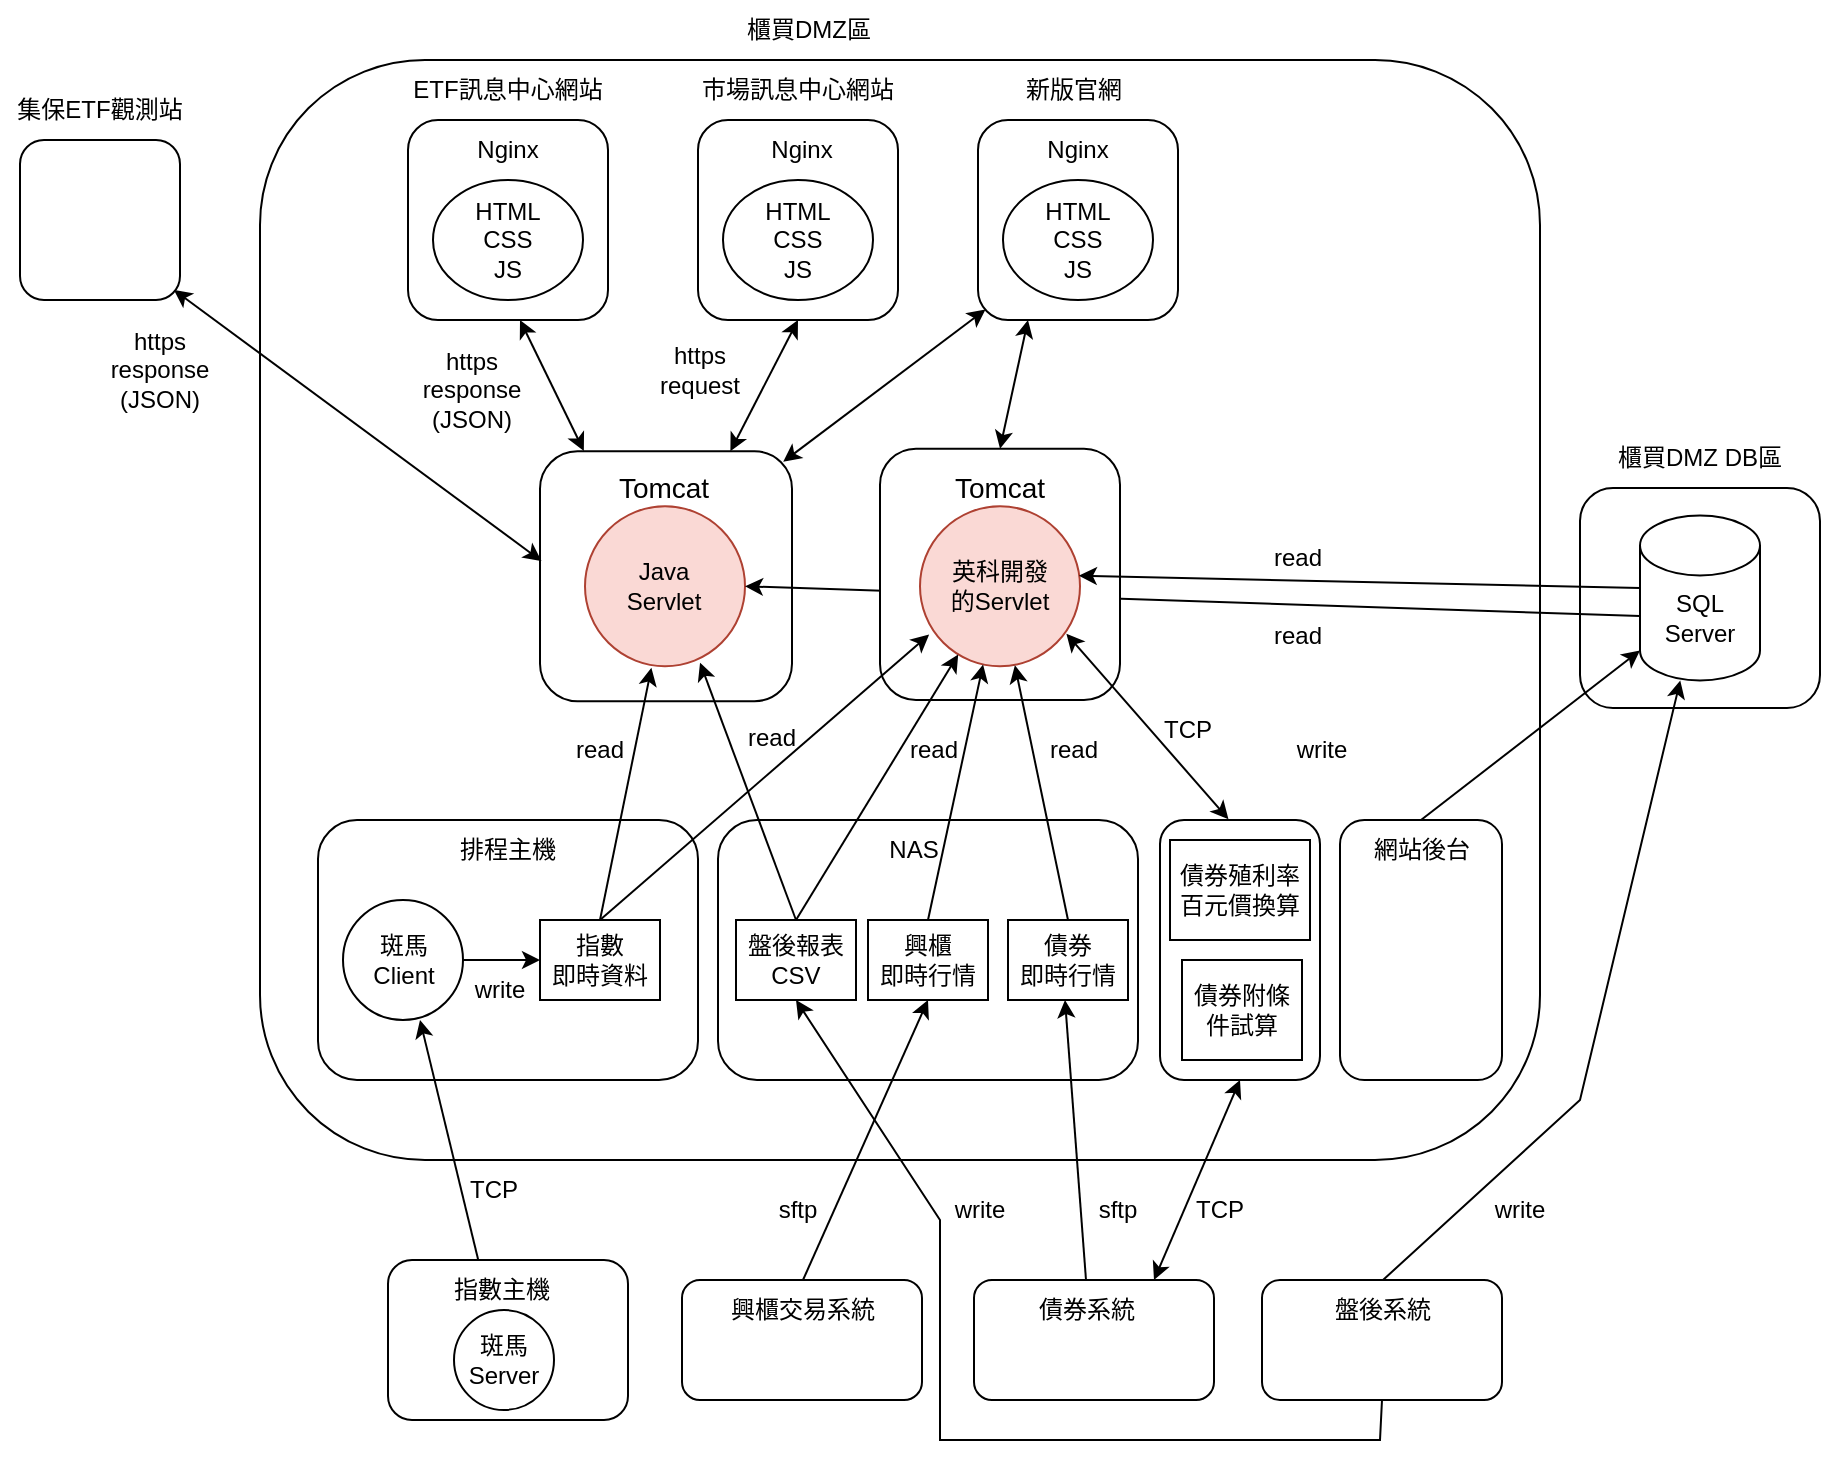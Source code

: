 <mxfile version="24.8.0" pages="5">
  <diagram name="第 1 页" id="HAtGVUMPlnP7WQS-PY1j">
    <mxGraphModel dx="700" dy="377" grid="1" gridSize="10" guides="1" tooltips="1" connect="1" arrows="1" fold="1" page="1" pageScale="1" pageWidth="1169" pageHeight="827" math="0" shadow="0">
      <root>
        <mxCell id="0" />
        <mxCell id="1" parent="0" />
        <mxCell id="twizyKKVKi2RoAAFk-ut-47" value="" style="rounded=1;whiteSpace=wrap;html=1;" parent="1" vertex="1">
          <mxGeometry x="351" y="700" width="120" height="60" as="geometry" />
        </mxCell>
        <mxCell id="twizyKKVKi2RoAAFk-ut-1" value="" style="rounded=1;whiteSpace=wrap;html=1;" parent="1" vertex="1">
          <mxGeometry x="140" y="90" width="640" height="550" as="geometry" />
        </mxCell>
        <mxCell id="twizyKKVKi2RoAAFk-ut-2" value="" style="rounded=1;whiteSpace=wrap;html=1;" parent="1" vertex="1">
          <mxGeometry x="214" y="120" width="100" height="100" as="geometry" />
        </mxCell>
        <object label="ETF訊息中心網站" ETF="ETF" id="twizyKKVKi2RoAAFk-ut-4">
          <mxCell style="text;html=1;align=center;verticalAlign=middle;whiteSpace=wrap;rounded=0;" parent="1" vertex="1">
            <mxGeometry x="209" y="90" width="110" height="30" as="geometry" />
          </mxCell>
        </object>
        <mxCell id="twizyKKVKi2RoAAFk-ut-5" value="" style="rounded=1;whiteSpace=wrap;html=1;" parent="1" vertex="1">
          <mxGeometry x="359" y="120" width="100" height="100" as="geometry" />
        </mxCell>
        <mxCell id="twizyKKVKi2RoAAFk-ut-6" value="" style="rounded=1;whiteSpace=wrap;html=1;" parent="1" vertex="1">
          <mxGeometry x="499" y="120" width="100" height="100" as="geometry" />
        </mxCell>
        <mxCell id="twizyKKVKi2RoAAFk-ut-7" value="新版官網" style="text;html=1;align=center;verticalAlign=middle;whiteSpace=wrap;rounded=0;" parent="1" vertex="1">
          <mxGeometry x="509" y="90" width="76" height="30" as="geometry" />
        </mxCell>
        <mxCell id="twizyKKVKi2RoAAFk-ut-8" value="市場訊息中心網站" style="text;html=1;align=center;verticalAlign=middle;whiteSpace=wrap;rounded=0;" parent="1" vertex="1">
          <mxGeometry x="355" y="90" width="108" height="30" as="geometry" />
        </mxCell>
        <mxCell id="twizyKKVKi2RoAAFk-ut-9" value="Nginx" style="text;html=1;align=center;verticalAlign=middle;whiteSpace=wrap;rounded=0;" parent="1" vertex="1">
          <mxGeometry x="381" y="120" width="60" height="30" as="geometry" />
        </mxCell>
        <mxCell id="twizyKKVKi2RoAAFk-ut-10" value="Nginx" style="text;html=1;align=center;verticalAlign=middle;whiteSpace=wrap;rounded=0;" parent="1" vertex="1">
          <mxGeometry x="234" y="120" width="60" height="30" as="geometry" />
        </mxCell>
        <mxCell id="twizyKKVKi2RoAAFk-ut-11" value="Nginx" style="text;html=1;align=center;verticalAlign=middle;whiteSpace=wrap;rounded=0;" parent="1" vertex="1">
          <mxGeometry x="519" y="120" width="60" height="30" as="geometry" />
        </mxCell>
        <mxCell id="twizyKKVKi2RoAAFk-ut-12" value="" style="ellipse;whiteSpace=wrap;html=1;" parent="1" vertex="1">
          <mxGeometry x="226.5" y="150" width="75" height="60" as="geometry" />
        </mxCell>
        <mxCell id="twizyKKVKi2RoAAFk-ut-13" value="" style="ellipse;whiteSpace=wrap;html=1;" parent="1" vertex="1">
          <mxGeometry x="371.5" y="150" width="75" height="60" as="geometry" />
        </mxCell>
        <mxCell id="twizyKKVKi2RoAAFk-ut-14" value="" style="ellipse;whiteSpace=wrap;html=1;" parent="1" vertex="1">
          <mxGeometry x="511.5" y="150" width="75" height="60" as="geometry" />
        </mxCell>
        <mxCell id="twizyKKVKi2RoAAFk-ut-15" value="HTML&lt;div&gt;CSS&lt;/div&gt;&lt;div&gt;JS&lt;/div&gt;" style="text;html=1;align=center;verticalAlign=middle;whiteSpace=wrap;rounded=0;" parent="1" vertex="1">
          <mxGeometry x="234" y="155" width="60" height="50" as="geometry" />
        </mxCell>
        <mxCell id="twizyKKVKi2RoAAFk-ut-16" value="HTML&lt;div&gt;CSS&lt;/div&gt;&lt;div&gt;JS&lt;/div&gt;" style="text;html=1;align=center;verticalAlign=middle;whiteSpace=wrap;rounded=0;" parent="1" vertex="1">
          <mxGeometry x="379" y="155" width="60" height="50" as="geometry" />
        </mxCell>
        <mxCell id="twizyKKVKi2RoAAFk-ut-17" value="HTML&lt;div&gt;CSS&lt;/div&gt;&lt;div&gt;JS&lt;/div&gt;" style="text;html=1;align=center;verticalAlign=middle;whiteSpace=wrap;rounded=0;" parent="1" vertex="1">
          <mxGeometry x="519" y="155" width="60" height="50" as="geometry" />
        </mxCell>
        <mxCell id="twizyKKVKi2RoAAFk-ut-18" value="" style="rounded=1;whiteSpace=wrap;html=1;" parent="1" vertex="1">
          <mxGeometry x="280" y="285.63" width="126" height="125" as="geometry" />
        </mxCell>
        <mxCell id="twizyKKVKi2RoAAFk-ut-19" value="&lt;font style=&quot;font-size: 14px;&quot;&gt;Tomcat&lt;/font&gt;" style="text;html=1;align=center;verticalAlign=middle;whiteSpace=wrap;rounded=0;" parent="1" vertex="1">
          <mxGeometry x="307.5" y="284.38" width="68" height="40" as="geometry" />
        </mxCell>
        <mxCell id="twizyKKVKi2RoAAFk-ut-20" value="" style="ellipse;whiteSpace=wrap;html=1;aspect=fixed;fillColor=#fad9d5;strokeColor=#ae4132;" parent="1" vertex="1">
          <mxGeometry x="302.5" y="313.13" width="80" height="80" as="geometry" />
        </mxCell>
        <mxCell id="twizyKKVKi2RoAAFk-ut-21" value="Java&lt;div&gt;Servlet&lt;/div&gt;" style="text;html=1;align=center;verticalAlign=middle;whiteSpace=wrap;rounded=0;" parent="1" vertex="1">
          <mxGeometry x="311.5" y="338.13" width="60" height="30" as="geometry" />
        </mxCell>
        <mxCell id="twizyKKVKi2RoAAFk-ut-22" value="" style="rounded=1;whiteSpace=wrap;html=1;" parent="1" vertex="1">
          <mxGeometry x="20" y="130" width="80" height="80" as="geometry" />
        </mxCell>
        <mxCell id="twizyKKVKi2RoAAFk-ut-23" value="集保ETF觀測站" style="text;html=1;align=center;verticalAlign=middle;whiteSpace=wrap;rounded=0;" parent="1" vertex="1">
          <mxGeometry x="10" y="100" width="100" height="30" as="geometry" />
        </mxCell>
        <mxCell id="twizyKKVKi2RoAAFk-ut-24" value="櫃買DMZ區" style="text;html=1;align=center;verticalAlign=middle;whiteSpace=wrap;rounded=0;" parent="1" vertex="1">
          <mxGeometry x="359" y="60" width="111" height="30" as="geometry" />
        </mxCell>
        <mxCell id="twizyKKVKi2RoAAFk-ut-25" value="" style="rounded=1;whiteSpace=wrap;html=1;" parent="1" vertex="1">
          <mxGeometry x="800" y="304" width="120" height="110" as="geometry" />
        </mxCell>
        <mxCell id="twizyKKVKi2RoAAFk-ut-26" value="櫃買DMZ DB區" style="text;html=1;align=center;verticalAlign=middle;whiteSpace=wrap;rounded=0;" parent="1" vertex="1">
          <mxGeometry x="815" y="279" width="90" height="20" as="geometry" />
        </mxCell>
        <mxCell id="twizyKKVKi2RoAAFk-ut-27" value="" style="shape=cylinder3;whiteSpace=wrap;html=1;boundedLbl=1;backgroundOutline=1;size=15;" parent="1" vertex="1">
          <mxGeometry x="830" y="317.75" width="60" height="82.5" as="geometry" />
        </mxCell>
        <mxCell id="twizyKKVKi2RoAAFk-ut-28" value="SQL&lt;div&gt;Server&lt;/div&gt;" style="text;html=1;align=center;verticalAlign=middle;whiteSpace=wrap;rounded=0;" parent="1" vertex="1">
          <mxGeometry x="830" y="354" width="60" height="30" as="geometry" />
        </mxCell>
        <mxCell id="twizyKKVKi2RoAAFk-ut-30" value="" style="rounded=1;whiteSpace=wrap;html=1;" parent="1" vertex="1">
          <mxGeometry x="369" y="470" width="210" height="130" as="geometry" />
        </mxCell>
        <mxCell id="twizyKKVKi2RoAAFk-ut-31" value="" style="rounded=1;whiteSpace=wrap;html=1;" parent="1" vertex="1">
          <mxGeometry x="169" y="470" width="190" height="130" as="geometry" />
        </mxCell>
        <mxCell id="twizyKKVKi2RoAAFk-ut-32" value="" style="rounded=1;whiteSpace=wrap;html=1;" parent="1" vertex="1">
          <mxGeometry x="680" y="470" width="81" height="130" as="geometry" />
        </mxCell>
        <mxCell id="twizyKKVKi2RoAAFk-ut-33" value="NAS" style="text;html=1;align=center;verticalAlign=middle;whiteSpace=wrap;rounded=0;" parent="1" vertex="1">
          <mxGeometry x="437" y="470" width="60" height="30" as="geometry" />
        </mxCell>
        <mxCell id="twizyKKVKi2RoAAFk-ut-34" value="排程主機" style="text;html=1;align=center;verticalAlign=middle;whiteSpace=wrap;rounded=0;" parent="1" vertex="1">
          <mxGeometry x="234" y="470" width="60" height="30" as="geometry" />
        </mxCell>
        <mxCell id="twizyKKVKi2RoAAFk-ut-35" value="網站後台" style="text;html=1;align=center;verticalAlign=middle;whiteSpace=wrap;rounded=0;" parent="1" vertex="1">
          <mxGeometry x="690.5" y="470" width="60" height="30" as="geometry" />
        </mxCell>
        <mxCell id="twizyKKVKi2RoAAFk-ut-36" value="" style="rounded=0;whiteSpace=wrap;html=1;" parent="1" vertex="1">
          <mxGeometry x="378" y="520" width="60" height="40" as="geometry" />
        </mxCell>
        <mxCell id="twizyKKVKi2RoAAFk-ut-37" value="" style="rounded=0;whiteSpace=wrap;html=1;" parent="1" vertex="1">
          <mxGeometry x="444" y="520" width="60" height="40" as="geometry" />
        </mxCell>
        <mxCell id="twizyKKVKi2RoAAFk-ut-38" value="" style="rounded=0;whiteSpace=wrap;html=1;" parent="1" vertex="1">
          <mxGeometry x="514" y="520" width="60" height="40" as="geometry" />
        </mxCell>
        <mxCell id="twizyKKVKi2RoAAFk-ut-39" value="盤後報表&lt;div&gt;CSV&lt;/div&gt;" style="text;html=1;align=center;verticalAlign=middle;whiteSpace=wrap;rounded=0;" parent="1" vertex="1">
          <mxGeometry x="378" y="525" width="60" height="30" as="geometry" />
        </mxCell>
        <mxCell id="twizyKKVKi2RoAAFk-ut-41" value="興櫃&lt;div&gt;即時行情&lt;/div&gt;" style="text;html=1;align=center;verticalAlign=middle;whiteSpace=wrap;rounded=0;" parent="1" vertex="1">
          <mxGeometry x="444" y="525" width="60" height="30" as="geometry" />
        </mxCell>
        <mxCell id="twizyKKVKi2RoAAFk-ut-42" value="債券&lt;div&gt;即時行情&lt;/div&gt;" style="text;html=1;align=center;verticalAlign=middle;whiteSpace=wrap;rounded=0;" parent="1" vertex="1">
          <mxGeometry x="514" y="525" width="60" height="30" as="geometry" />
        </mxCell>
        <mxCell id="twizyKKVKi2RoAAFk-ut-43" value="" style="rounded=0;whiteSpace=wrap;html=1;" parent="1" vertex="1">
          <mxGeometry x="280" y="520" width="60" height="40" as="geometry" />
        </mxCell>
        <mxCell id="twizyKKVKi2RoAAFk-ut-44" value="" style="ellipse;whiteSpace=wrap;html=1;aspect=fixed;" parent="1" vertex="1">
          <mxGeometry x="181.5" y="510" width="60" height="60" as="geometry" />
        </mxCell>
        <mxCell id="twizyKKVKi2RoAAFk-ut-45" value="指數&lt;div&gt;即時資料&lt;/div&gt;" style="text;html=1;align=center;verticalAlign=middle;whiteSpace=wrap;rounded=0;" parent="1" vertex="1">
          <mxGeometry x="280" y="525" width="60" height="30" as="geometry" />
        </mxCell>
        <mxCell id="twizyKKVKi2RoAAFk-ut-46" value="斑馬&lt;div&gt;Client&lt;/div&gt;" style="text;html=1;align=center;verticalAlign=middle;whiteSpace=wrap;rounded=0;" parent="1" vertex="1">
          <mxGeometry x="181.5" y="525" width="60" height="30" as="geometry" />
        </mxCell>
        <mxCell id="twizyKKVKi2RoAAFk-ut-48" value="" style="rounded=1;whiteSpace=wrap;html=1;" parent="1" vertex="1">
          <mxGeometry x="497" y="700" width="120" height="60" as="geometry" />
        </mxCell>
        <mxCell id="twizyKKVKi2RoAAFk-ut-49" value="" style="rounded=1;whiteSpace=wrap;html=1;" parent="1" vertex="1">
          <mxGeometry x="204" y="690" width="120" height="80" as="geometry" />
        </mxCell>
        <mxCell id="twizyKKVKi2RoAAFk-ut-50" value="" style="rounded=1;whiteSpace=wrap;html=1;" parent="1" vertex="1">
          <mxGeometry x="641" y="700" width="120" height="60" as="geometry" />
        </mxCell>
        <mxCell id="twizyKKVKi2RoAAFk-ut-52" value="債券系統" style="text;html=1;align=center;verticalAlign=middle;whiteSpace=wrap;rounded=0;" parent="1" vertex="1">
          <mxGeometry x="507.5" y="700" width="91" height="30" as="geometry" />
        </mxCell>
        <mxCell id="twizyKKVKi2RoAAFk-ut-51" value="興櫃交易系統" style="text;html=1;align=center;verticalAlign=middle;whiteSpace=wrap;rounded=0;" parent="1" vertex="1">
          <mxGeometry x="366" y="700" width="91" height="30" as="geometry" />
        </mxCell>
        <mxCell id="twizyKKVKi2RoAAFk-ut-54" value="盤後系統" style="text;html=1;align=center;verticalAlign=middle;whiteSpace=wrap;rounded=0;" parent="1" vertex="1">
          <mxGeometry x="656" y="700" width="91" height="30" as="geometry" />
        </mxCell>
        <mxCell id="twizyKKVKi2RoAAFk-ut-55" value="" style="endArrow=classic;startArrow=classic;html=1;rounded=0;entryX=0.5;entryY=1;entryDx=0;entryDy=0;" parent="1" source="twizyKKVKi2RoAAFk-ut-18" target="twizyKKVKi2RoAAFk-ut-5" edge="1">
          <mxGeometry width="50" height="50" relative="1" as="geometry">
            <mxPoint x="380" y="260" as="sourcePoint" />
            <mxPoint x="430" y="210" as="targetPoint" />
          </mxGeometry>
        </mxCell>
        <mxCell id="twizyKKVKi2RoAAFk-ut-56" value="" style="endArrow=classic;startArrow=classic;html=1;rounded=0;exitX=0.174;exitY=-0.001;exitDx=0;exitDy=0;exitPerimeter=0;" parent="1" source="twizyKKVKi2RoAAFk-ut-18" edge="1">
          <mxGeometry width="50" height="50" relative="1" as="geometry">
            <mxPoint x="260" y="270" as="sourcePoint" />
            <mxPoint x="270" y="220" as="targetPoint" />
          </mxGeometry>
        </mxCell>
        <mxCell id="twizyKKVKi2RoAAFk-ut-57" value="" style="endArrow=classic;startArrow=classic;html=1;rounded=0;entryX=0.25;entryY=1;entryDx=0;entryDy=0;exitX=0.5;exitY=0;exitDx=0;exitDy=0;" parent="1" source="5dmIE6In4tibHk8trskc-2" target="twizyKKVKi2RoAAFk-ut-6" edge="1">
          <mxGeometry width="50" height="50" relative="1" as="geometry">
            <mxPoint x="470" y="280" as="sourcePoint" />
            <mxPoint x="540" y="233.75" as="targetPoint" />
          </mxGeometry>
        </mxCell>
        <mxCell id="twizyKKVKi2RoAAFk-ut-58" value="" style="endArrow=classic;startArrow=classic;html=1;rounded=0;entryX=0.006;entryY=0.439;entryDx=0;entryDy=0;entryPerimeter=0;exitX=0.962;exitY=0.937;exitDx=0;exitDy=0;exitPerimeter=0;" parent="1" source="twizyKKVKi2RoAAFk-ut-22" target="twizyKKVKi2RoAAFk-ut-18" edge="1">
          <mxGeometry width="50" height="50" relative="1" as="geometry">
            <mxPoint x="176.5" y="305" as="sourcePoint" />
            <mxPoint x="226.5" y="255" as="targetPoint" />
          </mxGeometry>
        </mxCell>
        <mxCell id="twizyKKVKi2RoAAFk-ut-60" value="" style="endArrow=classic;html=1;rounded=0;entryX=0.719;entryY=0.978;entryDx=0;entryDy=0;entryPerimeter=0;exitX=0.5;exitY=0;exitDx=0;exitDy=0;" parent="1" source="twizyKKVKi2RoAAFk-ut-36" target="twizyKKVKi2RoAAFk-ut-20" edge="1">
          <mxGeometry width="50" height="50" relative="1" as="geometry">
            <mxPoint x="251.5" y="450" as="sourcePoint" />
            <mxPoint x="301.5" y="400" as="targetPoint" />
          </mxGeometry>
        </mxCell>
        <mxCell id="twizyKKVKi2RoAAFk-ut-63" value="" style="endArrow=classic;html=1;rounded=0;exitX=0.5;exitY=0;exitDx=0;exitDy=0;entryX=0.415;entryY=1.01;entryDx=0;entryDy=0;entryPerimeter=0;" parent="1" source="twizyKKVKi2RoAAFk-ut-43" target="twizyKKVKi2RoAAFk-ut-20" edge="1">
          <mxGeometry width="50" height="50" relative="1" as="geometry">
            <mxPoint x="380" y="420" as="sourcePoint" />
            <mxPoint x="430" y="370" as="targetPoint" />
          </mxGeometry>
        </mxCell>
        <mxCell id="twizyKKVKi2RoAAFk-ut-64" value="" style="endArrow=classic;html=1;rounded=0;entryX=1;entryY=0.5;entryDx=0;entryDy=0;" parent="1" source="twizyKKVKi2RoAAFk-ut-28" target="twizyKKVKi2RoAAFk-ut-20" edge="1">
          <mxGeometry width="50" height="50" relative="1" as="geometry">
            <mxPoint x="380" y="340" as="sourcePoint" />
            <mxPoint x="450" y="360" as="targetPoint" />
          </mxGeometry>
        </mxCell>
        <mxCell id="twizyKKVKi2RoAAFk-ut-65" value="" style="endArrow=classic;html=1;rounded=0;exitX=0.5;exitY=0;exitDx=0;exitDy=0;entryX=0;entryY=1;entryDx=0;entryDy=-15;entryPerimeter=0;" parent="1" source="twizyKKVKi2RoAAFk-ut-35" edge="1" target="twizyKKVKi2RoAAFk-ut-27">
          <mxGeometry width="50" height="50" relative="1" as="geometry">
            <mxPoint x="640" y="450" as="sourcePoint" />
            <mxPoint x="760" y="400" as="targetPoint" />
          </mxGeometry>
        </mxCell>
        <mxCell id="twizyKKVKi2RoAAFk-ut-66" value="" style="endArrow=classic;html=1;rounded=0;entryX=0;entryY=0.5;entryDx=0;entryDy=0;" parent="1" source="twizyKKVKi2RoAAFk-ut-46" target="twizyKKVKi2RoAAFk-ut-45" edge="1">
          <mxGeometry width="50" height="50" relative="1" as="geometry">
            <mxPoint x="160" y="600" as="sourcePoint" />
            <mxPoint x="270" y="540" as="targetPoint" />
          </mxGeometry>
        </mxCell>
        <mxCell id="twizyKKVKi2RoAAFk-ut-67" value="" style="endArrow=classic;html=1;rounded=0;exitX=0.5;exitY=0;exitDx=0;exitDy=0;entryX=0.5;entryY=1;entryDx=0;entryDy=0;" parent="1" source="twizyKKVKi2RoAAFk-ut-51" target="twizyKKVKi2RoAAFk-ut-37" edge="1">
          <mxGeometry width="50" height="50" relative="1" as="geometry">
            <mxPoint x="370" y="580" as="sourcePoint" />
            <mxPoint x="420" y="530" as="targetPoint" />
          </mxGeometry>
        </mxCell>
        <mxCell id="twizyKKVKi2RoAAFk-ut-68" value="" style="endArrow=classic;html=1;rounded=0;exitX=0.5;exitY=0;exitDx=0;exitDy=0;entryX=0.475;entryY=1;entryDx=0;entryDy=0;entryPerimeter=0;" parent="1" source="twizyKKVKi2RoAAFk-ut-52" target="twizyKKVKi2RoAAFk-ut-38" edge="1">
          <mxGeometry width="50" height="50" relative="1" as="geometry">
            <mxPoint x="370" y="580" as="sourcePoint" />
            <mxPoint x="330" y="542" as="targetPoint" />
          </mxGeometry>
        </mxCell>
        <mxCell id="twizyKKVKi2RoAAFk-ut-69" value="" style="endArrow=classic;html=1;rounded=0;exitX=0.32;exitY=0.01;exitDx=0;exitDy=0;exitPerimeter=0;" parent="1" source="twizyKKVKi2RoAAFk-ut-53" edge="1">
          <mxGeometry width="50" height="50" relative="1" as="geometry">
            <mxPoint x="370" y="660" as="sourcePoint" />
            <mxPoint x="220" y="570" as="targetPoint" />
          </mxGeometry>
        </mxCell>
        <mxCell id="twizyKKVKi2RoAAFk-ut-70" value="" style="endArrow=classic;html=1;rounded=0;exitX=0.5;exitY=0;exitDx=0;exitDy=0;" parent="1" source="twizyKKVKi2RoAAFk-ut-54" target="twizyKKVKi2RoAAFk-ut-27" edge="1">
          <mxGeometry width="50" height="50" relative="1" as="geometry">
            <mxPoint x="370" y="660" as="sourcePoint" />
            <mxPoint x="420" y="610" as="targetPoint" />
            <Array as="points">
              <mxPoint x="800" y="610" />
            </Array>
          </mxGeometry>
        </mxCell>
        <mxCell id="twizyKKVKi2RoAAFk-ut-71" value="" style="endArrow=classic;html=1;rounded=0;exitX=0.5;exitY=1;exitDx=0;exitDy=0;entryX=0.5;entryY=1;entryDx=0;entryDy=0;" parent="1" source="twizyKKVKi2RoAAFk-ut-50" target="twizyKKVKi2RoAAFk-ut-36" edge="1">
          <mxGeometry width="50" height="50" relative="1" as="geometry">
            <mxPoint x="370" y="660" as="sourcePoint" />
            <mxPoint x="184" y="550" as="targetPoint" />
            <Array as="points">
              <mxPoint x="700" y="780" />
              <mxPoint x="480" y="780" />
              <mxPoint x="480" y="670" />
            </Array>
          </mxGeometry>
        </mxCell>
        <mxCell id="twizyKKVKi2RoAAFk-ut-72" value="https&lt;div&gt;request&lt;/div&gt;" style="text;html=1;align=center;verticalAlign=middle;whiteSpace=wrap;rounded=0;" parent="1" vertex="1">
          <mxGeometry x="330" y="230" width="60" height="30" as="geometry" />
        </mxCell>
        <mxCell id="twizyKKVKi2RoAAFk-ut-73" value="https&lt;div&gt;response&lt;/div&gt;&lt;div&gt;(JSON)&lt;/div&gt;" style="text;html=1;align=center;verticalAlign=middle;whiteSpace=wrap;rounded=0;" parent="1" vertex="1">
          <mxGeometry x="216" y="230" width="60" height="50" as="geometry" />
        </mxCell>
        <mxCell id="twizyKKVKi2RoAAFk-ut-74" value="https&lt;div&gt;response&lt;/div&gt;&lt;div&gt;(JSON)&lt;/div&gt;" style="text;html=1;align=center;verticalAlign=middle;whiteSpace=wrap;rounded=0;" parent="1" vertex="1">
          <mxGeometry x="60" y="220" width="60" height="50" as="geometry" />
        </mxCell>
        <mxCell id="twizyKKVKi2RoAAFk-ut-75" value="read" style="text;html=1;align=center;verticalAlign=middle;whiteSpace=wrap;rounded=0;" parent="1" vertex="1">
          <mxGeometry x="629" y="363.13" width="60" height="30" as="geometry" />
        </mxCell>
        <mxCell id="twizyKKVKi2RoAAFk-ut-76" value="read" style="text;html=1;align=center;verticalAlign=middle;whiteSpace=wrap;rounded=0;" parent="1" vertex="1">
          <mxGeometry x="280" y="420" width="60" height="30" as="geometry" />
        </mxCell>
        <mxCell id="twizyKKVKi2RoAAFk-ut-78" value="read" style="text;html=1;align=center;verticalAlign=middle;whiteSpace=wrap;rounded=0;" parent="1" vertex="1">
          <mxGeometry x="517" y="420" width="60" height="30" as="geometry" />
        </mxCell>
        <mxCell id="twizyKKVKi2RoAAFk-ut-80" value="read" style="text;html=1;align=center;verticalAlign=middle;whiteSpace=wrap;rounded=0;" parent="1" vertex="1">
          <mxGeometry x="366" y="414" width="60" height="30" as="geometry" />
        </mxCell>
        <mxCell id="twizyKKVKi2RoAAFk-ut-81" value="writ&lt;span style=&quot;background-color: initial;&quot;&gt;e&lt;/span&gt;" style="text;html=1;align=center;verticalAlign=middle;whiteSpace=wrap;rounded=0;" parent="1" vertex="1">
          <mxGeometry x="229.5" y="540" width="60" height="30" as="geometry" />
        </mxCell>
        <mxCell id="twizyKKVKi2RoAAFk-ut-83" value="writ&lt;span style=&quot;background-color: initial;&quot;&gt;e&lt;/span&gt;" style="text;html=1;align=center;verticalAlign=middle;whiteSpace=wrap;rounded=0;" parent="1" vertex="1">
          <mxGeometry x="470" y="650" width="60" height="30" as="geometry" />
        </mxCell>
        <mxCell id="twizyKKVKi2RoAAFk-ut-84" value="TCP" style="text;html=1;align=center;verticalAlign=middle;whiteSpace=wrap;rounded=0;" parent="1" vertex="1">
          <mxGeometry x="227" y="640" width="60" height="30" as="geometry" />
        </mxCell>
        <mxCell id="twizyKKVKi2RoAAFk-ut-85" value="writ&lt;span style=&quot;background-color: initial;&quot;&gt;e&lt;/span&gt;" style="text;html=1;align=center;verticalAlign=middle;whiteSpace=wrap;rounded=0;" parent="1" vertex="1">
          <mxGeometry x="740" y="650" width="60" height="30" as="geometry" />
        </mxCell>
        <mxCell id="twizyKKVKi2RoAAFk-ut-86" value="sftp" style="text;html=1;align=center;verticalAlign=middle;whiteSpace=wrap;rounded=0;" parent="1" vertex="1">
          <mxGeometry x="539" y="650" width="60" height="30" as="geometry" />
        </mxCell>
        <mxCell id="twizyKKVKi2RoAAFk-ut-88" value="sftp" style="text;html=1;align=center;verticalAlign=middle;whiteSpace=wrap;rounded=0;" parent="1" vertex="1">
          <mxGeometry x="379" y="650" width="60" height="30" as="geometry" />
        </mxCell>
        <mxCell id="5dmIE6In4tibHk8trskc-2" value="" style="rounded=1;whiteSpace=wrap;html=1;" parent="1" vertex="1">
          <mxGeometry x="450" y="284.38" width="120" height="125.62" as="geometry" />
        </mxCell>
        <mxCell id="5dmIE6In4tibHk8trskc-3" value="&lt;font style=&quot;font-size: 14px;&quot;&gt;Tomcat&lt;/font&gt;" style="text;html=1;align=center;verticalAlign=middle;whiteSpace=wrap;rounded=0;" parent="1" vertex="1">
          <mxGeometry x="480" y="289.38" width="60" height="30" as="geometry" />
        </mxCell>
        <mxCell id="5dmIE6In4tibHk8trskc-4" value="" style="ellipse;whiteSpace=wrap;html=1;aspect=fixed;fillColor=#fad9d5;strokeColor=#ae4132;" parent="1" vertex="1">
          <mxGeometry x="470" y="313.13" width="80" height="80" as="geometry" />
        </mxCell>
        <mxCell id="5dmIE6In4tibHk8trskc-11" value="" style="endArrow=classic;html=1;rounded=0;entryX=0.057;entryY=0.802;entryDx=0;entryDy=0;entryPerimeter=0;exitX=0.5;exitY=0;exitDx=0;exitDy=0;" parent="1" source="twizyKKVKi2RoAAFk-ut-43" target="5dmIE6In4tibHk8trskc-4" edge="1">
          <mxGeometry width="50" height="50" relative="1" as="geometry">
            <mxPoint x="260" y="460" as="sourcePoint" />
            <mxPoint x="440" y="470" as="targetPoint" />
          </mxGeometry>
        </mxCell>
        <mxCell id="5dmIE6In4tibHk8trskc-5" value="英科開發的Servlet" style="text;html=1;align=center;verticalAlign=middle;whiteSpace=wrap;rounded=0;" parent="1" vertex="1">
          <mxGeometry x="480" y="338.13" width="60" height="30" as="geometry" />
        </mxCell>
        <mxCell id="twizyKKVKi2RoAAFk-ut-62" value="" style="endArrow=classic;html=1;rounded=0;exitX=0.5;exitY=0;exitDx=0;exitDy=0;entryX=0.593;entryY=0.994;entryDx=0;entryDy=0;entryPerimeter=0;" parent="1" source="twizyKKVKi2RoAAFk-ut-38" target="5dmIE6In4tibHk8trskc-4" edge="1">
          <mxGeometry width="50" height="50" relative="1" as="geometry">
            <mxPoint x="380" y="420" as="sourcePoint" />
            <mxPoint x="490" y="390" as="targetPoint" />
          </mxGeometry>
        </mxCell>
        <mxCell id="twizyKKVKi2RoAAFk-ut-61" value="" style="endArrow=classic;html=1;rounded=0;exitX=0.5;exitY=0;exitDx=0;exitDy=0;" parent="1" source="twizyKKVKi2RoAAFk-ut-37" target="5dmIE6In4tibHk8trskc-4" edge="1">
          <mxGeometry width="50" height="50" relative="1" as="geometry">
            <mxPoint x="380" y="420" as="sourcePoint" />
            <mxPoint x="430" y="370" as="targetPoint" />
          </mxGeometry>
        </mxCell>
        <mxCell id="5dmIE6In4tibHk8trskc-6" value="" style="endArrow=classic;html=1;rounded=0;exitX=0;exitY=0;exitDx=0;exitDy=0;entryX=0.993;entryY=0.434;entryDx=0;entryDy=0;entryPerimeter=0;" parent="1" source="twizyKKVKi2RoAAFk-ut-28" target="5dmIE6In4tibHk8trskc-4" edge="1">
          <mxGeometry width="50" height="50" relative="1" as="geometry">
            <mxPoint x="400" y="360" as="sourcePoint" />
            <mxPoint x="450" y="310" as="targetPoint" />
          </mxGeometry>
        </mxCell>
        <mxCell id="5dmIE6In4tibHk8trskc-7" value="read" style="text;html=1;align=center;verticalAlign=middle;whiteSpace=wrap;rounded=0;" parent="1" vertex="1">
          <mxGeometry x="446.5" y="420" width="60" height="30" as="geometry" />
        </mxCell>
        <mxCell id="5dmIE6In4tibHk8trskc-8" value="writ&lt;span style=&quot;background-color: initial;&quot;&gt;e&lt;/span&gt;" style="text;html=1;align=center;verticalAlign=middle;whiteSpace=wrap;rounded=0;" parent="1" vertex="1">
          <mxGeometry x="641" y="420" width="60" height="30" as="geometry" />
        </mxCell>
        <mxCell id="5dmIE6In4tibHk8trskc-9" value="read" style="text;html=1;align=center;verticalAlign=middle;whiteSpace=wrap;rounded=0;" parent="1" vertex="1">
          <mxGeometry x="629" y="324.38" width="60" height="30" as="geometry" />
        </mxCell>
        <mxCell id="5dmIE6In4tibHk8trskc-10" value="" style="endArrow=classic;html=1;rounded=0;exitX=0.5;exitY=0;exitDx=0;exitDy=0;" parent="1" source="twizyKKVKi2RoAAFk-ut-36" target="5dmIE6In4tibHk8trskc-4" edge="1">
          <mxGeometry width="50" height="50" relative="1" as="geometry">
            <mxPoint x="390" y="520" as="sourcePoint" />
            <mxPoint x="440" y="470" as="targetPoint" />
          </mxGeometry>
        </mxCell>
        <mxCell id="5dmIE6In4tibHk8trskc-13" value="" style="endArrow=classic;startArrow=classic;html=1;rounded=0;exitX=0.965;exitY=0.042;exitDx=0;exitDy=0;exitPerimeter=0;entryX=0.037;entryY=0.948;entryDx=0;entryDy=0;entryPerimeter=0;" parent="1" source="twizyKKVKi2RoAAFk-ut-18" target="twizyKKVKi2RoAAFk-ut-6" edge="1">
          <mxGeometry width="50" height="50" relative="1" as="geometry">
            <mxPoint x="410" y="360" as="sourcePoint" />
            <mxPoint x="460" y="310" as="targetPoint" />
          </mxGeometry>
        </mxCell>
        <mxCell id="Ed1cXyhgXLrV4bydIBDV-13" value="" style="rounded=1;whiteSpace=wrap;html=1;" vertex="1" parent="1">
          <mxGeometry x="590" y="470" width="80" height="130" as="geometry" />
        </mxCell>
        <mxCell id="Ed1cXyhgXLrV4bydIBDV-3" value="" style="rounded=0;whiteSpace=wrap;html=1;" vertex="1" parent="1">
          <mxGeometry x="595" y="480" width="70" height="50" as="geometry" />
        </mxCell>
        <mxCell id="Ed1cXyhgXLrV4bydIBDV-4" value="" style="rounded=0;whiteSpace=wrap;html=1;" vertex="1" parent="1">
          <mxGeometry x="601" y="540" width="60" height="50" as="geometry" />
        </mxCell>
        <mxCell id="Ed1cXyhgXLrV4bydIBDV-5" value="&lt;p class=&quot;MsoPlainText&quot;&gt;&lt;font face=&quot;新細明體, serif&quot;&gt;債券殖利率百元價換算&lt;/font&gt;&lt;br&gt;&lt;/p&gt;" style="text;html=1;align=center;verticalAlign=middle;whiteSpace=wrap;rounded=0;" vertex="1" parent="1">
          <mxGeometry x="598" y="490" width="64" height="30" as="geometry" />
        </mxCell>
        <mxCell id="Ed1cXyhgXLrV4bydIBDV-6" value="債券附條件試算" style="text;html=1;align=center;verticalAlign=middle;whiteSpace=wrap;rounded=0;" vertex="1" parent="1">
          <mxGeometry x="601" y="550" width="60" height="30" as="geometry" />
        </mxCell>
        <mxCell id="Ed1cXyhgXLrV4bydIBDV-14" value="" style="endArrow=classic;startArrow=classic;html=1;rounded=0;entryX=0.915;entryY=0.797;entryDx=0;entryDy=0;entryPerimeter=0;exitX=0.428;exitY=-0.003;exitDx=0;exitDy=0;exitPerimeter=0;" edge="1" parent="1" source="Ed1cXyhgXLrV4bydIBDV-13" target="5dmIE6In4tibHk8trskc-4">
          <mxGeometry width="50" height="50" relative="1" as="geometry">
            <mxPoint x="630" y="540" as="sourcePoint" />
            <mxPoint x="680" y="490" as="targetPoint" />
          </mxGeometry>
        </mxCell>
        <mxCell id="Ed1cXyhgXLrV4bydIBDV-15" value="" style="endArrow=classic;startArrow=classic;html=1;rounded=0;exitX=0.75;exitY=0;exitDx=0;exitDy=0;entryX=0.5;entryY=1;entryDx=0;entryDy=0;" edge="1" parent="1" source="twizyKKVKi2RoAAFk-ut-48" target="Ed1cXyhgXLrV4bydIBDV-13">
          <mxGeometry width="50" height="50" relative="1" as="geometry">
            <mxPoint x="630" y="540" as="sourcePoint" />
            <mxPoint x="680" y="490" as="targetPoint" />
          </mxGeometry>
        </mxCell>
        <mxCell id="Ed1cXyhgXLrV4bydIBDV-16" value="TCP" style="text;html=1;align=center;verticalAlign=middle;whiteSpace=wrap;rounded=0;" vertex="1" parent="1">
          <mxGeometry x="574" y="410" width="60" height="30" as="geometry" />
        </mxCell>
        <mxCell id="Ed1cXyhgXLrV4bydIBDV-17" value="TCP" style="text;html=1;align=center;verticalAlign=middle;whiteSpace=wrap;rounded=0;" vertex="1" parent="1">
          <mxGeometry x="590" y="650" width="60" height="30" as="geometry" />
        </mxCell>
        <mxCell id="9Z_x-q76LBwNME4ZynlH-1" value="" style="ellipse;whiteSpace=wrap;html=1;aspect=fixed;" vertex="1" parent="1">
          <mxGeometry x="237" y="715" width="50" height="50" as="geometry" />
        </mxCell>
        <mxCell id="9Z_x-q76LBwNME4ZynlH-2" value="斑馬&lt;div&gt;Server&lt;/div&gt;" style="text;html=1;align=center;verticalAlign=middle;whiteSpace=wrap;rounded=0;" vertex="1" parent="1">
          <mxGeometry x="232" y="725" width="60" height="30" as="geometry" />
        </mxCell>
        <mxCell id="ypSisrGTvTr78AEKbH4f-1" value="" style="endArrow=classic;html=1;rounded=0;exitX=0.32;exitY=0.01;exitDx=0;exitDy=0;exitPerimeter=0;" edge="1" parent="1" source="9Z_x-q76LBwNME4ZynlH-1">
          <mxGeometry width="50" height="50" relative="1" as="geometry">
            <mxPoint x="256" y="716" as="sourcePoint" />
            <mxPoint x="253.331" y="715" as="targetPoint" />
          </mxGeometry>
        </mxCell>
        <mxCell id="twizyKKVKi2RoAAFk-ut-53" value="指數主機" style="text;html=1;align=center;verticalAlign=middle;whiteSpace=wrap;rounded=0;" parent="1" vertex="1">
          <mxGeometry x="229.5" y="690" width="61.5" height="30" as="geometry" />
        </mxCell>
      </root>
    </mxGraphModel>
  </diagram>
  <diagram id="cu15bKi5C60KGMaVPskA" name="第 2 页">
    <mxGraphModel dx="840" dy="452" grid="1" gridSize="10" guides="1" tooltips="1" connect="1" arrows="1" fold="1" page="1" pageScale="1" pageWidth="827" pageHeight="1169" math="0" shadow="0">
      <root>
        <mxCell id="0" />
        <mxCell id="1" parent="0" />
        <mxCell id="_YwsXXk6ZfILIEhR1NIr-1" value="" style="rounded=1;whiteSpace=wrap;html=1;" parent="1" vertex="1">
          <mxGeometry x="284" y="55" width="120" height="110" as="geometry" />
        </mxCell>
        <mxCell id="_YwsXXk6ZfILIEhR1NIr-2" value="櫃買DMZ DB區" style="text;html=1;align=center;verticalAlign=middle;whiteSpace=wrap;rounded=0;" parent="1" vertex="1">
          <mxGeometry x="299" y="30" width="90" height="20" as="geometry" />
        </mxCell>
        <mxCell id="_YwsXXk6ZfILIEhR1NIr-3" value="" style="shape=cylinder3;whiteSpace=wrap;html=1;boundedLbl=1;backgroundOutline=1;size=15;" parent="1" vertex="1">
          <mxGeometry x="314" y="68.75" width="60" height="82.5" as="geometry" />
        </mxCell>
        <mxCell id="_YwsXXk6ZfILIEhR1NIr-4" value="SQL&lt;div&gt;Server&lt;/div&gt;" style="text;html=1;align=center;verticalAlign=middle;whiteSpace=wrap;rounded=0;" parent="1" vertex="1">
          <mxGeometry x="314" y="105" width="60" height="30" as="geometry" />
        </mxCell>
        <mxCell id="4tUhVnaywMbnqj7TUCuV-1" value="" style="rounded=1;whiteSpace=wrap;html=1;" parent="1" vertex="1">
          <mxGeometry x="112.5" y="230" width="99" height="130" as="geometry" />
        </mxCell>
        <mxCell id="4tUhVnaywMbnqj7TUCuV-2" value="網站後台" style="text;html=1;align=center;verticalAlign=middle;whiteSpace=wrap;rounded=0;" parent="1" vertex="1">
          <mxGeometry x="132" y="230" width="60" height="30" as="geometry" />
        </mxCell>
        <mxCell id="iH-z-TpVMSQ9zT4IS4kN-1" value="" style="rounded=1;whiteSpace=wrap;html=1;" parent="1" vertex="1">
          <mxGeometry x="90" y="48.13" width="126" height="125" as="geometry" />
        </mxCell>
        <mxCell id="iH-z-TpVMSQ9zT4IS4kN-2" value="&lt;font style=&quot;font-size: 14px;&quot;&gt;Tomcat&lt;/font&gt;" style="text;html=1;align=center;verticalAlign=middle;whiteSpace=wrap;rounded=0;" parent="1" vertex="1">
          <mxGeometry x="117.5" y="46.88" width="68" height="40" as="geometry" />
        </mxCell>
        <mxCell id="iH-z-TpVMSQ9zT4IS4kN-3" value="" style="ellipse;whiteSpace=wrap;html=1;aspect=fixed;fillColor=#fad9d5;strokeColor=#ae4132;" parent="1" vertex="1">
          <mxGeometry x="112.5" y="75.63" width="80" height="80" as="geometry" />
        </mxCell>
        <mxCell id="iH-z-TpVMSQ9zT4IS4kN-4" value="Java&lt;div&gt;Servlet&lt;/div&gt;" style="text;html=1;align=center;verticalAlign=middle;whiteSpace=wrap;rounded=0;" parent="1" vertex="1">
          <mxGeometry x="121.5" y="100.63" width="60" height="30" as="geometry" />
        </mxCell>
        <mxCell id="iH-z-TpVMSQ9zT4IS4kN-5" value="" style="endArrow=classic;html=1;rounded=0;exitX=0.5;exitY=0;exitDx=0;exitDy=0;entryX=0.003;entryY=0.895;entryDx=0;entryDy=0;entryPerimeter=0;" parent="1" source="4tUhVnaywMbnqj7TUCuV-2" target="_YwsXXk6ZfILIEhR1NIr-3" edge="1">
          <mxGeometry width="50" height="50" relative="1" as="geometry">
            <mxPoint x="380" y="260" as="sourcePoint" />
            <mxPoint x="430" y="210" as="targetPoint" />
          </mxGeometry>
        </mxCell>
        <mxCell id="iH-z-TpVMSQ9zT4IS4kN-6" value="" style="endArrow=classic;html=1;rounded=0;exitX=0;exitY=0.5;exitDx=0;exitDy=0;exitPerimeter=0;entryX=0.971;entryY=0.427;entryDx=0;entryDy=0;entryPerimeter=0;" parent="1" source="_YwsXXk6ZfILIEhR1NIr-3" target="iH-z-TpVMSQ9zT4IS4kN-3" edge="1">
          <mxGeometry width="50" height="50" relative="1" as="geometry">
            <mxPoint x="380" y="260" as="sourcePoint" />
            <mxPoint x="430" y="210" as="targetPoint" />
          </mxGeometry>
        </mxCell>
        <mxCell id="t11FBvM40PkiYfd5o60b-1" value="write" style="text;html=1;align=center;verticalAlign=middle;whiteSpace=wrap;rounded=0;" parent="1" vertex="1">
          <mxGeometry x="211.5" y="190" width="60" height="30" as="geometry" />
        </mxCell>
        <mxCell id="t11FBvM40PkiYfd5o60b-3" value="read" style="text;html=1;align=center;verticalAlign=middle;whiteSpace=wrap;rounded=0;" parent="1" vertex="1">
          <mxGeometry x="216" y="80" width="60" height="30" as="geometry" />
        </mxCell>
        <mxCell id="oLcZCV1s4oBogJivDJKU-1" value="" style="rounded=1;whiteSpace=wrap;html=1;" parent="1" vertex="1">
          <mxGeometry x="100" y="680" width="190" height="130" as="geometry" />
        </mxCell>
        <mxCell id="oLcZCV1s4oBogJivDJKU-2" value="&lt;font style=&quot;font-size: 14px;&quot;&gt;排程主機&lt;/font&gt;" style="text;html=1;align=center;verticalAlign=middle;whiteSpace=wrap;rounded=0;" parent="1" vertex="1">
          <mxGeometry x="166" y="680" width="60" height="30" as="geometry" />
        </mxCell>
        <mxCell id="oLcZCV1s4oBogJivDJKU-3" value="" style="rounded=0;whiteSpace=wrap;html=1;" parent="1" vertex="1">
          <mxGeometry x="211" y="730" width="60" height="40" as="geometry" />
        </mxCell>
        <mxCell id="oLcZCV1s4oBogJivDJKU-4" value="" style="ellipse;whiteSpace=wrap;html=1;aspect=fixed;" parent="1" vertex="1">
          <mxGeometry x="112.5" y="720" width="60" height="60" as="geometry" />
        </mxCell>
        <mxCell id="oLcZCV1s4oBogJivDJKU-5" value="指數&lt;div&gt;即時資料&lt;/div&gt;" style="text;html=1;align=center;verticalAlign=middle;whiteSpace=wrap;rounded=0;" parent="1" vertex="1">
          <mxGeometry x="211" y="735" width="60" height="30" as="geometry" />
        </mxCell>
        <mxCell id="oLcZCV1s4oBogJivDJKU-6" value="斑馬&lt;div&gt;Client&lt;/div&gt;" style="text;html=1;align=center;verticalAlign=middle;whiteSpace=wrap;rounded=0;" parent="1" vertex="1">
          <mxGeometry x="112.5" y="735" width="60" height="30" as="geometry" />
        </mxCell>
        <mxCell id="oLcZCV1s4oBogJivDJKU-7" value="" style="rounded=1;whiteSpace=wrap;html=1;" parent="1" vertex="1">
          <mxGeometry x="122" y="860" width="120" height="90" as="geometry" />
        </mxCell>
        <mxCell id="oLcZCV1s4oBogJivDJKU-8" value="指數主機" style="text;html=1;align=center;verticalAlign=middle;whiteSpace=wrap;rounded=0;" parent="1" vertex="1">
          <mxGeometry x="136.5" y="860" width="91" height="30" as="geometry" />
        </mxCell>
        <mxCell id="oLcZCV1s4oBogJivDJKU-9" value="" style="endArrow=classic;html=1;rounded=0;entryX=0;entryY=0.5;entryDx=0;entryDy=0;" parent="1" source="oLcZCV1s4oBogJivDJKU-6" target="oLcZCV1s4oBogJivDJKU-5" edge="1">
          <mxGeometry width="50" height="50" relative="1" as="geometry">
            <mxPoint x="91" y="810" as="sourcePoint" />
            <mxPoint x="201" y="750" as="targetPoint" />
          </mxGeometry>
        </mxCell>
        <mxCell id="oLcZCV1s4oBogJivDJKU-10" value="" style="endArrow=classic;html=1;rounded=0;" parent="1" edge="1">
          <mxGeometry width="50" height="50" relative="1" as="geometry">
            <mxPoint x="170" y="860" as="sourcePoint" />
            <mxPoint x="151" y="780" as="targetPoint" />
          </mxGeometry>
        </mxCell>
        <mxCell id="oLcZCV1s4oBogJivDJKU-11" value="writ&lt;span style=&quot;background-color: initial;&quot;&gt;e&lt;/span&gt;" style="text;html=1;align=center;verticalAlign=middle;whiteSpace=wrap;rounded=0;" parent="1" vertex="1">
          <mxGeometry x="160.5" y="750" width="60" height="30" as="geometry" />
        </mxCell>
        <mxCell id="oLcZCV1s4oBogJivDJKU-12" value="TCP" style="text;html=1;align=center;verticalAlign=middle;whiteSpace=wrap;rounded=0;" parent="1" vertex="1">
          <mxGeometry x="151.5" y="820" width="60" height="30" as="geometry" />
        </mxCell>
        <mxCell id="aL3BgrOOVTbSTD2dGlMf-1" value="" style="rounded=1;whiteSpace=wrap;html=1;" parent="1" vertex="1">
          <mxGeometry x="139.5" y="522.25" width="126" height="125" as="geometry" />
        </mxCell>
        <mxCell id="aL3BgrOOVTbSTD2dGlMf-2" value="&lt;font style=&quot;font-size: 14px;&quot;&gt;Tomcat&lt;/font&gt;" style="text;html=1;align=center;verticalAlign=middle;whiteSpace=wrap;rounded=0;" parent="1" vertex="1">
          <mxGeometry x="167" y="521" width="68" height="40" as="geometry" />
        </mxCell>
        <mxCell id="aL3BgrOOVTbSTD2dGlMf-3" value="" style="ellipse;whiteSpace=wrap;html=1;aspect=fixed;fillColor=#fad9d5;strokeColor=#ae4132;" parent="1" vertex="1">
          <mxGeometry x="162" y="549.75" width="80" height="80" as="geometry" />
        </mxCell>
        <mxCell id="aL3BgrOOVTbSTD2dGlMf-4" value="Java&lt;div&gt;Servlet&lt;/div&gt;" style="text;html=1;align=center;verticalAlign=middle;whiteSpace=wrap;rounded=0;" parent="1" vertex="1">
          <mxGeometry x="171" y="574.75" width="60" height="30" as="geometry" />
        </mxCell>
        <mxCell id="kDWMB6jX3A8GegH1vqMN-1" value="" style="endArrow=classic;html=1;rounded=0;exitX=0.5;exitY=0;exitDx=0;exitDy=0;entryX=0.615;entryY=0.981;entryDx=0;entryDy=0;entryPerimeter=0;" parent="1" source="oLcZCV1s4oBogJivDJKU-3" target="aL3BgrOOVTbSTD2dGlMf-3" edge="1">
          <mxGeometry width="50" height="50" relative="1" as="geometry">
            <mxPoint x="260" y="720" as="sourcePoint" />
            <mxPoint x="310" y="670" as="targetPoint" />
          </mxGeometry>
        </mxCell>
        <mxCell id="yt3JgiAHeAQN5Dm6_GbX-1" value="" style="rounded=1;whiteSpace=wrap;html=1;" parent="1" vertex="1">
          <mxGeometry x="530.5" y="880" width="99" height="60" as="geometry" />
        </mxCell>
        <mxCell id="yt3JgiAHeAQN5Dm6_GbX-2" value="" style="rounded=1;whiteSpace=wrap;html=1;" parent="1" vertex="1">
          <mxGeometry x="651" y="880" width="80" height="60" as="geometry" />
        </mxCell>
        <mxCell id="yt3JgiAHeAQN5Dm6_GbX-3" value="債券系統" style="text;html=1;align=center;verticalAlign=middle;whiteSpace=wrap;rounded=0;" parent="1" vertex="1">
          <mxGeometry x="645.5" y="880" width="91" height="30" as="geometry" />
        </mxCell>
        <mxCell id="yt3JgiAHeAQN5Dm6_GbX-4" value="興櫃交易系統" style="text;html=1;align=center;verticalAlign=middle;whiteSpace=wrap;rounded=0;" parent="1" vertex="1">
          <mxGeometry x="536" y="880" width="91" height="30" as="geometry" />
        </mxCell>
        <mxCell id="DwwHbyRarUNxi8r4IN4h-1" value="" style="rounded=1;whiteSpace=wrap;html=1;" parent="1" vertex="1">
          <mxGeometry x="480" y="700" width="210" height="130" as="geometry" />
        </mxCell>
        <mxCell id="DwwHbyRarUNxi8r4IN4h-2" value="&lt;font style=&quot;font-size: 14px;&quot;&gt;NAS&lt;/font&gt;" style="text;html=1;align=center;verticalAlign=middle;whiteSpace=wrap;rounded=0;" parent="1" vertex="1">
          <mxGeometry x="554.5" y="700" width="60" height="30" as="geometry" />
        </mxCell>
        <mxCell id="DwwHbyRarUNxi8r4IN4h-3" value="" style="rounded=0;whiteSpace=wrap;html=1;" parent="1" vertex="1">
          <mxGeometry x="489" y="750" width="60" height="40" as="geometry" />
        </mxCell>
        <mxCell id="DwwHbyRarUNxi8r4IN4h-4" value="" style="rounded=0;whiteSpace=wrap;html=1;" parent="1" vertex="1">
          <mxGeometry x="555" y="750" width="60" height="40" as="geometry" />
        </mxCell>
        <mxCell id="DwwHbyRarUNxi8r4IN4h-5" value="" style="rounded=0;whiteSpace=wrap;html=1;" parent="1" vertex="1">
          <mxGeometry x="625" y="750" width="60" height="40" as="geometry" />
        </mxCell>
        <mxCell id="DwwHbyRarUNxi8r4IN4h-6" value="盤後報表&lt;div&gt;CSV&lt;/div&gt;" style="text;html=1;align=center;verticalAlign=middle;whiteSpace=wrap;rounded=0;" parent="1" vertex="1">
          <mxGeometry x="489" y="755" width="60" height="30" as="geometry" />
        </mxCell>
        <mxCell id="DwwHbyRarUNxi8r4IN4h-7" value="興櫃&lt;div&gt;即時行情&lt;/div&gt;" style="text;html=1;align=center;verticalAlign=middle;whiteSpace=wrap;rounded=0;" parent="1" vertex="1">
          <mxGeometry x="555" y="755" width="60" height="30" as="geometry" />
        </mxCell>
        <mxCell id="DwwHbyRarUNxi8r4IN4h-8" value="債券&lt;div&gt;即時行情&lt;/div&gt;" style="text;html=1;align=center;verticalAlign=middle;whiteSpace=wrap;rounded=0;" parent="1" vertex="1">
          <mxGeometry x="625" y="755" width="60" height="30" as="geometry" />
        </mxCell>
        <mxCell id="DwwHbyRarUNxi8r4IN4h-9" value="sftp" style="text;html=1;align=center;verticalAlign=middle;whiteSpace=wrap;rounded=0;" parent="1" vertex="1">
          <mxGeometry x="670.5" y="840" width="60" height="30" as="geometry" />
        </mxCell>
        <mxCell id="DwwHbyRarUNxi8r4IN4h-10" value="sftp" style="text;html=1;align=center;verticalAlign=middle;whiteSpace=wrap;rounded=0;" parent="1" vertex="1">
          <mxGeometry x="565" y="840" width="60" height="30" as="geometry" />
        </mxCell>
        <mxCell id="_RNk_qB3h74FCeAUtSiP-1" value="" style="rounded=1;whiteSpace=wrap;html=1;" parent="1" vertex="1">
          <mxGeometry x="284" y="280" width="120" height="60" as="geometry" />
        </mxCell>
        <mxCell id="_RNk_qB3h74FCeAUtSiP-2" value="盤後系統" style="text;html=1;align=center;verticalAlign=middle;whiteSpace=wrap;rounded=0;" parent="1" vertex="1">
          <mxGeometry x="299" y="280" width="91" height="30" as="geometry" />
        </mxCell>
        <mxCell id="_RNk_qB3h74FCeAUtSiP-3" value="" style="endArrow=classic;html=1;rounded=0;exitX=0.5;exitY=0;exitDx=0;exitDy=0;entryX=0.5;entryY=1;entryDx=0;entryDy=0;entryPerimeter=0;" parent="1" source="_RNk_qB3h74FCeAUtSiP-2" target="_YwsXXk6ZfILIEhR1NIr-3" edge="1">
          <mxGeometry width="50" height="50" relative="1" as="geometry">
            <mxPoint x="510" y="180" as="sourcePoint" />
            <mxPoint x="560" y="130" as="targetPoint" />
          </mxGeometry>
        </mxCell>
        <mxCell id="_RNk_qB3h74FCeAUtSiP-4" value="write" style="text;html=1;align=center;verticalAlign=middle;whiteSpace=wrap;rounded=0;" parent="1" vertex="1">
          <mxGeometry x="336" y="210" width="60" height="30" as="geometry" />
        </mxCell>
        <mxCell id="5XRvxeNsNfJm_5ejAW_t-1" value="" style="rounded=1;whiteSpace=wrap;html=1;" parent="1" vertex="1">
          <mxGeometry x="430.5" y="880" width="80" height="60" as="geometry" />
        </mxCell>
        <mxCell id="5XRvxeNsNfJm_5ejAW_t-2" value="盤後系統" style="text;html=1;align=center;verticalAlign=middle;whiteSpace=wrap;rounded=0;" parent="1" vertex="1">
          <mxGeometry x="430.5" y="880" width="91" height="30" as="geometry" />
        </mxCell>
        <mxCell id="5XRvxeNsNfJm_5ejAW_t-3" value="" style="endArrow=classic;html=1;rounded=0;exitX=0.5;exitY=0;exitDx=0;exitDy=0;entryX=0.5;entryY=1;entryDx=0;entryDy=0;" parent="1" source="5XRvxeNsNfJm_5ejAW_t-2" target="DwwHbyRarUNxi8r4IN4h-3" edge="1">
          <mxGeometry width="50" height="50" relative="1" as="geometry">
            <mxPoint x="510" y="880" as="sourcePoint" />
            <mxPoint x="560" y="830" as="targetPoint" />
          </mxGeometry>
        </mxCell>
        <mxCell id="5XRvxeNsNfJm_5ejAW_t-4" value="" style="endArrow=classic;html=1;rounded=0;exitX=0.5;exitY=0;exitDx=0;exitDy=0;entryX=0.5;entryY=1;entryDx=0;entryDy=0;" parent="1" source="yt3JgiAHeAQN5Dm6_GbX-4" target="DwwHbyRarUNxi8r4IN4h-4" edge="1">
          <mxGeometry width="50" height="50" relative="1" as="geometry">
            <mxPoint x="510" y="880" as="sourcePoint" />
            <mxPoint x="560" y="830" as="targetPoint" />
          </mxGeometry>
        </mxCell>
        <mxCell id="5XRvxeNsNfJm_5ejAW_t-5" value="" style="endArrow=classic;html=1;rounded=0;exitX=0.5;exitY=0;exitDx=0;exitDy=0;entryX=0.5;entryY=1;entryDx=0;entryDy=0;" parent="1" source="yt3JgiAHeAQN5Dm6_GbX-3" target="DwwHbyRarUNxi8r4IN4h-5" edge="1">
          <mxGeometry width="50" height="50" relative="1" as="geometry">
            <mxPoint x="510" y="880" as="sourcePoint" />
            <mxPoint x="560" y="830" as="targetPoint" />
          </mxGeometry>
        </mxCell>
        <mxCell id="5XRvxeNsNfJm_5ejAW_t-6" value="write" style="text;html=1;align=center;verticalAlign=middle;whiteSpace=wrap;rounded=0;" parent="1" vertex="1">
          <mxGeometry x="480" y="840" width="60" height="30" as="geometry" />
        </mxCell>
        <mxCell id="ff9lChjRhmY0bmmRvQw1-1" value="" style="rounded=1;whiteSpace=wrap;html=1;" parent="1" vertex="1">
          <mxGeometry x="522" y="522.25" width="126" height="125" as="geometry" />
        </mxCell>
        <mxCell id="ff9lChjRhmY0bmmRvQw1-2" value="&lt;font style=&quot;font-size: 14px;&quot;&gt;Tomcat&lt;/font&gt;" style="text;html=1;align=center;verticalAlign=middle;whiteSpace=wrap;rounded=0;" parent="1" vertex="1">
          <mxGeometry x="549.5" y="521" width="68" height="40" as="geometry" />
        </mxCell>
        <mxCell id="ff9lChjRhmY0bmmRvQw1-3" value="" style="ellipse;whiteSpace=wrap;html=1;aspect=fixed;fillColor=#fad9d5;strokeColor=#ae4132;" parent="1" vertex="1">
          <mxGeometry x="544.5" y="549.75" width="80" height="80" as="geometry" />
        </mxCell>
        <mxCell id="ff9lChjRhmY0bmmRvQw1-4" value="Java&lt;div&gt;Servlet&lt;/div&gt;" style="text;html=1;align=center;verticalAlign=middle;whiteSpace=wrap;rounded=0;" parent="1" vertex="1">
          <mxGeometry x="553.5" y="574.75" width="60" height="30" as="geometry" />
        </mxCell>
        <mxCell id="ff9lChjRhmY0bmmRvQw1-5" value="" style="endArrow=classic;html=1;rounded=0;exitX=0.5;exitY=0;exitDx=0;exitDy=0;entryX=0.5;entryY=1;entryDx=0;entryDy=0;" parent="1" source="DwwHbyRarUNxi8r4IN4h-1" target="ff9lChjRhmY0bmmRvQw1-3" edge="1">
          <mxGeometry width="50" height="50" relative="1" as="geometry">
            <mxPoint x="610" y="720" as="sourcePoint" />
            <mxPoint x="660" y="670" as="targetPoint" />
          </mxGeometry>
        </mxCell>
        <mxCell id="Pywvd_w1iB42e380w2e5-1" value="" style="rounded=1;whiteSpace=wrap;html=1;" parent="1" vertex="1">
          <mxGeometry x="604.5" y="40.0" width="100" height="100" as="geometry" />
        </mxCell>
        <object label="ETF訊息中心網站" ETF="ETF" id="Pywvd_w1iB42e380w2e5-2">
          <mxCell style="text;html=1;align=center;verticalAlign=middle;whiteSpace=wrap;rounded=0;" parent="1" vertex="1">
            <mxGeometry x="599.5" y="10.0" width="110" height="30" as="geometry" />
          </mxCell>
        </object>
        <mxCell id="Pywvd_w1iB42e380w2e5-3" value="Nginx" style="text;html=1;align=center;verticalAlign=middle;whiteSpace=wrap;rounded=0;" parent="1" vertex="1">
          <mxGeometry x="624.5" y="40.0" width="60" height="30" as="geometry" />
        </mxCell>
        <mxCell id="Pywvd_w1iB42e380w2e5-4" value="" style="ellipse;whiteSpace=wrap;html=1;" parent="1" vertex="1">
          <mxGeometry x="617" y="70" width="75" height="60" as="geometry" />
        </mxCell>
        <mxCell id="Pywvd_w1iB42e380w2e5-5" value="HTML&lt;div&gt;CSS&lt;/div&gt;&lt;div&gt;JS&lt;/div&gt;" style="text;html=1;align=center;verticalAlign=middle;whiteSpace=wrap;rounded=0;" parent="1" vertex="1">
          <mxGeometry x="624.5" y="75" width="60" height="50" as="geometry" />
        </mxCell>
        <mxCell id="Pywvd_w1iB42e380w2e5-6" value="" style="rounded=1;whiteSpace=wrap;html=1;" parent="1" vertex="1">
          <mxGeometry x="592" y="203.13" width="126" height="125" as="geometry" />
        </mxCell>
        <mxCell id="Pywvd_w1iB42e380w2e5-7" value="&lt;font style=&quot;font-size: 14px;&quot;&gt;Tomcat&lt;/font&gt;" style="text;html=1;align=center;verticalAlign=middle;whiteSpace=wrap;rounded=0;" parent="1" vertex="1">
          <mxGeometry x="619.5" y="201.88" width="68" height="40" as="geometry" />
        </mxCell>
        <mxCell id="Pywvd_w1iB42e380w2e5-8" value="" style="ellipse;whiteSpace=wrap;html=1;aspect=fixed;fillColor=#fad9d5;strokeColor=#ae4132;" parent="1" vertex="1">
          <mxGeometry x="614.5" y="230.63" width="80" height="80" as="geometry" />
        </mxCell>
        <mxCell id="Pywvd_w1iB42e380w2e5-9" value="Java&lt;div&gt;Servlet&lt;/div&gt;" style="text;html=1;align=center;verticalAlign=middle;whiteSpace=wrap;rounded=0;" parent="1" vertex="1">
          <mxGeometry x="623.5" y="255.63" width="60" height="30" as="geometry" />
        </mxCell>
        <mxCell id="Pywvd_w1iB42e380w2e5-12" value="https&lt;div&gt;request&lt;/div&gt;" style="text;html=1;align=center;verticalAlign=middle;whiteSpace=wrap;rounded=0;" parent="1" vertex="1">
          <mxGeometry x="585.5" y="155" width="60" height="30" as="geometry" />
        </mxCell>
        <mxCell id="Pywvd_w1iB42e380w2e5-13" value="https&lt;div&gt;response&lt;/div&gt;&lt;div&gt;(JSON)&lt;/div&gt;" style="text;html=1;align=center;verticalAlign=middle;whiteSpace=wrap;rounded=0;" parent="1" vertex="1">
          <mxGeometry x="676.5" y="146.88" width="60" height="50" as="geometry" />
        </mxCell>
        <mxCell id="Pywvd_w1iB42e380w2e5-14" value="" style="endArrow=classic;html=1;rounded=0;" parent="1" edge="1">
          <mxGeometry width="50" height="50" relative="1" as="geometry">
            <mxPoint x="670" y="200" as="sourcePoint" />
            <mxPoint x="670" y="144" as="targetPoint" />
          </mxGeometry>
        </mxCell>
        <mxCell id="Pywvd_w1iB42e380w2e5-15" value="" style="endArrow=classic;html=1;rounded=0;exitX=0.378;exitY=1.018;exitDx=0;exitDy=0;exitPerimeter=0;" parent="1" source="Pywvd_w1iB42e380w2e5-1" edge="1">
          <mxGeometry width="50" height="50" relative="1" as="geometry">
            <mxPoint x="650" y="240" as="sourcePoint" />
            <mxPoint x="642" y="200" as="targetPoint" />
          </mxGeometry>
        </mxCell>
        <mxCell id="dvlY2L4eHaXtArAP9je5-1" value="read" style="text;html=1;align=center;verticalAlign=middle;whiteSpace=wrap;rounded=0;" parent="1" vertex="1">
          <mxGeometry x="211" y="647.25" width="60" height="30" as="geometry" />
        </mxCell>
        <mxCell id="dvlY2L4eHaXtArAP9je5-2" value="read" style="text;html=1;align=center;verticalAlign=middle;whiteSpace=wrap;rounded=0;" parent="1" vertex="1">
          <mxGeometry x="570" y="657.25" width="60" height="30" as="geometry" />
        </mxCell>
        <mxCell id="dmKrpYeXw1kT5Tfb382O-1" value="" style="rounded=1;whiteSpace=wrap;html=1;" vertex="1" parent="1">
          <mxGeometry x="909" y="42.81" width="100" height="100" as="geometry" />
        </mxCell>
        <object label="新版官網" ETF="ETF" id="dmKrpYeXw1kT5Tfb382O-2">
          <mxCell style="text;html=1;align=center;verticalAlign=middle;whiteSpace=wrap;rounded=0;" vertex="1" parent="1">
            <mxGeometry x="904" y="12.81" width="110" height="30" as="geometry" />
          </mxCell>
        </object>
        <mxCell id="dmKrpYeXw1kT5Tfb382O-3" value="Nginx" style="text;html=1;align=center;verticalAlign=middle;whiteSpace=wrap;rounded=0;" vertex="1" parent="1">
          <mxGeometry x="929" y="42.81" width="60" height="30" as="geometry" />
        </mxCell>
        <mxCell id="dmKrpYeXw1kT5Tfb382O-4" value="" style="ellipse;whiteSpace=wrap;html=1;" vertex="1" parent="1">
          <mxGeometry x="921.5" y="72.81" width="75" height="60" as="geometry" />
        </mxCell>
        <mxCell id="dmKrpYeXw1kT5Tfb382O-5" value="HTML&lt;div&gt;CSS&lt;/div&gt;&lt;div&gt;JS&lt;/div&gt;" style="text;html=1;align=center;verticalAlign=middle;whiteSpace=wrap;rounded=0;" vertex="1" parent="1">
          <mxGeometry x="929" y="77.81" width="60" height="50" as="geometry" />
        </mxCell>
        <mxCell id="dmKrpYeXw1kT5Tfb382O-6" value="" style="rounded=1;whiteSpace=wrap;html=1;" vertex="1" parent="1">
          <mxGeometry x="896.5" y="205.94" width="126" height="125" as="geometry" />
        </mxCell>
        <mxCell id="dmKrpYeXw1kT5Tfb382O-7" value="&lt;font style=&quot;font-size: 14px;&quot;&gt;Tomcat&lt;/font&gt;" style="text;html=1;align=center;verticalAlign=middle;whiteSpace=wrap;rounded=0;" vertex="1" parent="1">
          <mxGeometry x="924" y="204.69" width="68" height="40" as="geometry" />
        </mxCell>
        <mxCell id="dmKrpYeXw1kT5Tfb382O-8" value="" style="ellipse;whiteSpace=wrap;html=1;aspect=fixed;fillColor=#fad9d5;strokeColor=#ae4132;" vertex="1" parent="1">
          <mxGeometry x="919" y="233.44" width="80" height="80" as="geometry" />
        </mxCell>
        <mxCell id="dmKrpYeXw1kT5Tfb382O-9" value="Java&lt;div&gt;Servlet&lt;/div&gt;" style="text;html=1;align=center;verticalAlign=middle;whiteSpace=wrap;rounded=0;" vertex="1" parent="1">
          <mxGeometry x="928" y="258.44" width="60" height="30" as="geometry" />
        </mxCell>
        <mxCell id="dmKrpYeXw1kT5Tfb382O-10" value="https&lt;div&gt;request&lt;/div&gt;" style="text;html=1;align=center;verticalAlign=middle;whiteSpace=wrap;rounded=0;" vertex="1" parent="1">
          <mxGeometry x="890" y="157.81" width="60" height="30" as="geometry" />
        </mxCell>
        <mxCell id="dmKrpYeXw1kT5Tfb382O-11" value="https&lt;div&gt;response&lt;/div&gt;&lt;div&gt;(JSON)&lt;/div&gt;" style="text;html=1;align=center;verticalAlign=middle;whiteSpace=wrap;rounded=0;" vertex="1" parent="1">
          <mxGeometry x="981" y="149.69" width="60" height="50" as="geometry" />
        </mxCell>
        <mxCell id="dmKrpYeXw1kT5Tfb382O-12" value="" style="endArrow=classic;html=1;rounded=0;" edge="1" parent="1">
          <mxGeometry width="50" height="50" relative="1" as="geometry">
            <mxPoint x="974.5" y="202.81" as="sourcePoint" />
            <mxPoint x="974.5" y="146.81" as="targetPoint" />
          </mxGeometry>
        </mxCell>
        <mxCell id="dmKrpYeXw1kT5Tfb382O-13" value="" style="endArrow=classic;html=1;rounded=0;exitX=0.378;exitY=1.018;exitDx=0;exitDy=0;exitPerimeter=0;" edge="1" parent="1" source="dmKrpYeXw1kT5Tfb382O-1">
          <mxGeometry width="50" height="50" relative="1" as="geometry">
            <mxPoint x="954.5" y="242.81" as="sourcePoint" />
            <mxPoint x="946.5" y="202.81" as="targetPoint" />
          </mxGeometry>
        </mxCell>
        <mxCell id="dmKrpYeXw1kT5Tfb382O-14" value="" style="rounded=1;whiteSpace=wrap;html=1;" vertex="1" parent="1">
          <mxGeometry x="897.75" y="380" width="120.5" height="110" as="geometry" />
        </mxCell>
        <mxCell id="qiDuQc4pRF9434erhl3m-1" value="" style="endArrow=classic;html=1;rounded=0;exitX=0.5;exitY=0;exitDx=0;exitDy=0;" edge="1" parent="1" source="dmKrpYeXw1kT5Tfb382O-14" target="dmKrpYeXw1kT5Tfb382O-6">
          <mxGeometry width="50" height="50" relative="1" as="geometry">
            <mxPoint x="1000" y="320" as="sourcePoint" />
            <mxPoint x="1050" y="270" as="targetPoint" />
          </mxGeometry>
        </mxCell>
        <mxCell id="qiDuQc4pRF9434erhl3m-2" value="read" style="text;html=1;align=center;verticalAlign=middle;whiteSpace=wrap;rounded=0;" vertex="1" parent="1">
          <mxGeometry x="949" y="340" width="60" height="30" as="geometry" />
        </mxCell>
        <mxCell id="gvM8Jj7UIVbYIHPaCKd3-1" value="NAS" style="text;html=1;align=center;verticalAlign=middle;whiteSpace=wrap;rounded=0;" vertex="1" parent="1">
          <mxGeometry x="928" y="380" width="60" height="30" as="geometry" />
        </mxCell>
        <mxCell id="VUbWpExkS6vP4SOLJlyM-1" value="" style="rounded=0;whiteSpace=wrap;html=1;" vertex="1" parent="1">
          <mxGeometry x="928" y="410" width="60" height="50" as="geometry" />
        </mxCell>
        <mxCell id="VUbWpExkS6vP4SOLJlyM-2" value="盤後報表CSV" style="text;html=1;align=center;verticalAlign=middle;whiteSpace=wrap;rounded=0;" vertex="1" parent="1">
          <mxGeometry x="928" y="420" width="60" height="30" as="geometry" />
        </mxCell>
        <mxCell id="Dl3CMt113lkbH7mutanU-1" value="" style="ellipse;whiteSpace=wrap;html=1;aspect=fixed;" vertex="1" parent="1">
          <mxGeometry x="157" y="890" width="50" height="50" as="geometry" />
        </mxCell>
        <mxCell id="Dl3CMt113lkbH7mutanU-2" value="斑馬&lt;div&gt;Server&lt;/div&gt;" style="text;html=1;align=center;verticalAlign=middle;whiteSpace=wrap;rounded=0;" vertex="1" parent="1">
          <mxGeometry x="152" y="900" width="60" height="30" as="geometry" />
        </mxCell>
        <mxCell id="Dl3CMt113lkbH7mutanU-3" value="" style="endArrow=classic;html=1;rounded=0;exitX=0.32;exitY=0.01;exitDx=0;exitDy=0;exitPerimeter=0;" edge="1" parent="1" source="Dl3CMt113lkbH7mutanU-1">
          <mxGeometry width="50" height="50" relative="1" as="geometry">
            <mxPoint x="176" y="891" as="sourcePoint" />
            <mxPoint x="173.331" y="890" as="targetPoint" />
          </mxGeometry>
        </mxCell>
      </root>
    </mxGraphModel>
  </diagram>
  <diagram id="BgwcBMoUz_2zgAy6fn9T" name="第 3 页">
    <mxGraphModel dx="1051" dy="599" grid="1" gridSize="10" guides="1" tooltips="1" connect="1" arrows="1" fold="1" page="1" pageScale="1" pageWidth="827" pageHeight="1169" math="0" shadow="0">
      <root>
        <mxCell id="0" />
        <mxCell id="1" parent="0" />
        <mxCell id="BnH7bYiGMwRjnSIcdEDE-1" value="" style="rounded=1;whiteSpace=wrap;html=1;" vertex="1" parent="1">
          <mxGeometry x="110" y="90" width="120" height="60" as="geometry" />
        </mxCell>
        <mxCell id="BnH7bYiGMwRjnSIcdEDE-2" value="" style="rounded=1;whiteSpace=wrap;html=1;" vertex="1" parent="1">
          <mxGeometry x="310" y="90" width="120" height="60" as="geometry" />
        </mxCell>
        <mxCell id="BnH7bYiGMwRjnSIcdEDE-3" value="" style="rounded=1;whiteSpace=wrap;html=1;" vertex="1" parent="1">
          <mxGeometry x="110" y="220" width="120" height="60" as="geometry" />
        </mxCell>
        <mxCell id="BnH7bYiGMwRjnSIcdEDE-4" value="" style="rounded=1;whiteSpace=wrap;html=1;" vertex="1" parent="1">
          <mxGeometry x="310" y="220" width="120" height="60" as="geometry" />
        </mxCell>
        <mxCell id="BnH7bYiGMwRjnSIcdEDE-5" value="" style="rounded=1;whiteSpace=wrap;html=1;" vertex="1" parent="1">
          <mxGeometry x="310" y="360" width="120" height="60" as="geometry" />
        </mxCell>
        <mxCell id="BnH7bYiGMwRjnSIcdEDE-6" value="" style="rounded=1;whiteSpace=wrap;html=1;" vertex="1" parent="1">
          <mxGeometry x="500" y="360" width="120" height="60" as="geometry" />
        </mxCell>
        <mxCell id="BnH7bYiGMwRjnSIcdEDE-7" value="" style="rounded=1;whiteSpace=wrap;html=1;" vertex="1" parent="1">
          <mxGeometry x="310" y="490" width="120" height="60" as="geometry" />
        </mxCell>
        <mxCell id="BnH7bYiGMwRjnSIcdEDE-8" value="&lt;font style=&quot;font-size: 18px;&quot;&gt;造訪網站&lt;/font&gt;" style="text;html=1;align=center;verticalAlign=middle;whiteSpace=wrap;rounded=0;" vertex="1" parent="1">
          <mxGeometry x="130" y="105" width="80" height="30" as="geometry" />
        </mxCell>
        <mxCell id="BnH7bYiGMwRjnSIcdEDE-9" value="&lt;font style=&quot;font-size: 18px;&quot;&gt;顯示頁面&lt;/font&gt;" style="text;html=1;align=center;verticalAlign=middle;whiteSpace=wrap;rounded=0;" vertex="1" parent="1">
          <mxGeometry x="320" y="105" width="100" height="30" as="geometry" />
        </mxCell>
        <mxCell id="BnH7bYiGMwRjnSIcdEDE-10" value="&lt;font style=&quot;font-size: 18px;&quot;&gt;瀏覽器&lt;/font&gt;" style="text;html=1;align=center;verticalAlign=middle;whiteSpace=wrap;rounded=0;" vertex="1" parent="1">
          <mxGeometry x="120" y="235" width="100" height="30" as="geometry" />
        </mxCell>
        <mxCell id="BnH7bYiGMwRjnSIcdEDE-11" value="&lt;font style=&quot;font-size: 18px;&quot;&gt;Server&lt;/font&gt;" style="text;html=1;align=center;verticalAlign=middle;whiteSpace=wrap;rounded=0;" vertex="1" parent="1">
          <mxGeometry x="340" y="235" width="60" height="30" as="geometry" />
        </mxCell>
        <mxCell id="BnH7bYiGMwRjnSIcdEDE-12" value="&lt;font style=&quot;font-size: 18px;&quot;&gt;Controller&lt;/font&gt;" style="text;html=1;align=center;verticalAlign=middle;whiteSpace=wrap;rounded=0;" vertex="1" parent="1">
          <mxGeometry x="324" y="375" width="90" height="30" as="geometry" />
        </mxCell>
        <mxCell id="BnH7bYiGMwRjnSIcdEDE-13" value="&lt;font style=&quot;font-size: 18px;&quot;&gt;View&lt;/font&gt;" style="text;html=1;align=center;verticalAlign=middle;whiteSpace=wrap;rounded=0;" vertex="1" parent="1">
          <mxGeometry x="340" y="505" width="60" height="30" as="geometry" />
        </mxCell>
        <mxCell id="BnH7bYiGMwRjnSIcdEDE-14" value="&lt;font style=&quot;font-size: 18px;&quot;&gt;Model&lt;/font&gt;" style="text;html=1;align=center;verticalAlign=middle;whiteSpace=wrap;rounded=0;" vertex="1" parent="1">
          <mxGeometry x="530" y="375" width="60" height="30" as="geometry" />
        </mxCell>
        <mxCell id="BnH7bYiGMwRjnSIcdEDE-15" value="" style="endArrow=classic;html=1;rounded=0;exitX=0.5;exitY=1;exitDx=0;exitDy=0;entryX=0.5;entryY=0;entryDx=0;entryDy=0;" edge="1" parent="1" source="BnH7bYiGMwRjnSIcdEDE-1" target="BnH7bYiGMwRjnSIcdEDE-3">
          <mxGeometry width="50" height="50" relative="1" as="geometry">
            <mxPoint x="390" y="320" as="sourcePoint" />
            <mxPoint x="440" y="270" as="targetPoint" />
          </mxGeometry>
        </mxCell>
        <mxCell id="BnH7bYiGMwRjnSIcdEDE-16" value="" style="endArrow=classic;html=1;rounded=0;exitX=1;exitY=0.5;exitDx=0;exitDy=0;entryX=0;entryY=0.5;entryDx=0;entryDy=0;" edge="1" parent="1" source="BnH7bYiGMwRjnSIcdEDE-3" target="BnH7bYiGMwRjnSIcdEDE-4">
          <mxGeometry width="50" height="50" relative="1" as="geometry">
            <mxPoint x="390" y="320" as="sourcePoint" />
            <mxPoint x="440" y="270" as="targetPoint" />
          </mxGeometry>
        </mxCell>
        <mxCell id="BnH7bYiGMwRjnSIcdEDE-17" value="" style="endArrow=classic;html=1;rounded=0;exitX=0.5;exitY=1;exitDx=0;exitDy=0;entryX=0.5;entryY=0;entryDx=0;entryDy=0;" edge="1" parent="1" source="BnH7bYiGMwRjnSIcdEDE-4" target="BnH7bYiGMwRjnSIcdEDE-5">
          <mxGeometry width="50" height="50" relative="1" as="geometry">
            <mxPoint x="390" y="320" as="sourcePoint" />
            <mxPoint x="440" y="270" as="targetPoint" />
          </mxGeometry>
        </mxCell>
        <mxCell id="BnH7bYiGMwRjnSIcdEDE-18" value="" style="endArrow=classic;html=1;rounded=0;exitX=0.398;exitY=1.043;exitDx=0;exitDy=0;entryX=0.398;entryY=-0.003;entryDx=0;entryDy=0;exitPerimeter=0;entryPerimeter=0;" edge="1" parent="1" source="BnH7bYiGMwRjnSIcdEDE-5" target="BnH7bYiGMwRjnSIcdEDE-7">
          <mxGeometry width="50" height="50" relative="1" as="geometry">
            <mxPoint x="390" y="320" as="sourcePoint" />
            <mxPoint x="440" y="270" as="targetPoint" />
          </mxGeometry>
        </mxCell>
        <mxCell id="BnH7bYiGMwRjnSIcdEDE-19" value="" style="endArrow=classic;html=1;rounded=0;exitX=0.75;exitY=0;exitDx=0;exitDy=0;entryX=0;entryY=1;entryDx=0;entryDy=0;" edge="1" parent="1" source="BnH7bYiGMwRjnSIcdEDE-3" target="BnH7bYiGMwRjnSIcdEDE-2">
          <mxGeometry width="50" height="50" relative="1" as="geometry">
            <mxPoint x="390" y="320" as="sourcePoint" />
            <mxPoint x="440" y="270" as="targetPoint" />
          </mxGeometry>
        </mxCell>
        <mxCell id="BnH7bYiGMwRjnSIcdEDE-20" value="" style="endArrow=classic;html=1;rounded=0;exitX=0;exitY=0;exitDx=0;exitDy=0;entryX=1;entryY=1;entryDx=0;entryDy=0;" edge="1" parent="1" source="BnH7bYiGMwRjnSIcdEDE-5" target="BnH7bYiGMwRjnSIcdEDE-3">
          <mxGeometry width="50" height="50" relative="1" as="geometry">
            <mxPoint x="390" y="320" as="sourcePoint" />
            <mxPoint x="440" y="270" as="targetPoint" />
          </mxGeometry>
        </mxCell>
        <mxCell id="BnH7bYiGMwRjnSIcdEDE-22" value="" style="endArrow=classic;html=1;rounded=0;exitX=0;exitY=0.75;exitDx=0;exitDy=0;entryX=1;entryY=0.75;entryDx=0;entryDy=0;" edge="1" parent="1" source="BnH7bYiGMwRjnSIcdEDE-6" target="BnH7bYiGMwRjnSIcdEDE-5">
          <mxGeometry width="50" height="50" relative="1" as="geometry">
            <mxPoint x="390" y="320" as="sourcePoint" />
            <mxPoint x="440" y="270" as="targetPoint" />
          </mxGeometry>
        </mxCell>
        <mxCell id="BnH7bYiGMwRjnSIcdEDE-23" value="" style="endArrow=classic;html=1;rounded=0;exitX=1;exitY=0.5;exitDx=0;exitDy=0;entryX=0;entryY=0.5;entryDx=0;entryDy=0;" edge="1" parent="1" source="BnH7bYiGMwRjnSIcdEDE-5" target="BnH7bYiGMwRjnSIcdEDE-6">
          <mxGeometry width="50" height="50" relative="1" as="geometry">
            <mxPoint x="390" y="320" as="sourcePoint" />
            <mxPoint x="440" y="270" as="targetPoint" />
          </mxGeometry>
        </mxCell>
        <mxCell id="BnH7bYiGMwRjnSIcdEDE-24" value="" style="endArrow=classic;html=1;rounded=0;exitX=0.667;exitY=0;exitDx=0;exitDy=0;exitPerimeter=0;" edge="1" parent="1" source="BnH7bYiGMwRjnSIcdEDE-7">
          <mxGeometry width="50" height="50" relative="1" as="geometry">
            <mxPoint x="390" y="320" as="sourcePoint" />
            <mxPoint x="390" y="423" as="targetPoint" />
          </mxGeometry>
        </mxCell>
        <mxCell id="BnH7bYiGMwRjnSIcdEDE-25" value="1. Request" style="text;html=1;align=center;verticalAlign=middle;whiteSpace=wrap;rounded=0;" vertex="1" parent="1">
          <mxGeometry x="220" y="220" width="90" height="30" as="geometry" />
        </mxCell>
        <mxCell id="BnH7bYiGMwRjnSIcdEDE-26" value="6. 顯示回傳的HTML" style="text;html=1;align=center;verticalAlign=middle;whiteSpace=wrap;rounded=0;" vertex="1" parent="1">
          <mxGeometry x="260" y="170" width="130" height="30" as="geometry" />
        </mxCell>
        <mxCell id="BnH7bYiGMwRjnSIcdEDE-27" value="2. 丟給對應的Controller" style="text;html=1;align=center;verticalAlign=middle;whiteSpace=wrap;rounded=0;" vertex="1" parent="1">
          <mxGeometry x="354" y="310" width="120" height="30" as="geometry" />
        </mxCell>
        <mxCell id="BnH7bYiGMwRjnSIcdEDE-28" value="3. 存取資料" style="text;html=1;align=center;verticalAlign=middle;whiteSpace=wrap;rounded=0;" vertex="1" parent="1">
          <mxGeometry x="430" y="360" width="70" height="30" as="geometry" />
        </mxCell>
        <mxCell id="BnH7bYiGMwRjnSIcdEDE-29" value="4. 傳入資料，渲染HTML" style="text;html=1;align=center;verticalAlign=middle;whiteSpace=wrap;rounded=0;" vertex="1" parent="1">
          <mxGeometry x="380" y="440" width="160" height="30" as="geometry" />
        </mxCell>
      </root>
    </mxGraphModel>
  </diagram>
  <diagram id="fXyG1IvlM6MgRM8C8CCY" name="第 4 页">
    <mxGraphModel dx="700" dy="399" grid="0" gridSize="10" guides="1" tooltips="1" connect="1" arrows="1" fold="1" page="1" pageScale="1" pageWidth="827" pageHeight="1169" math="0" shadow="0">
      <root>
        <mxCell id="0" />
        <mxCell id="1" parent="0" />
        <mxCell id="vC9bDwPgvtZzqBY_c3nA-1" value="用戶" style="shape=umlActor;verticalLabelPosition=bottom;verticalAlign=top;html=1;outlineConnect=0;" parent="1" vertex="1">
          <mxGeometry x="200" y="40" width="30" height="60" as="geometry" />
        </mxCell>
        <mxCell id="vC9bDwPgvtZzqBY_c3nA-2" value="" style="rounded=1;whiteSpace=wrap;html=1;" parent="1" vertex="1">
          <mxGeometry x="70" y="150" width="300" height="380" as="geometry" />
        </mxCell>
        <mxCell id="vC9bDwPgvtZzqBY_c3nA-3" value="&lt;font style=&quot;font-size: 18px;&quot;&gt;後端&lt;/font&gt;" style="text;html=1;align=center;verticalAlign=middle;whiteSpace=wrap;rounded=0;" parent="1" vertex="1">
          <mxGeometry x="185" y="160" width="60" height="30" as="geometry" />
        </mxCell>
        <mxCell id="vC9bDwPgvtZzqBY_c3nA-4" value="" style="rounded=1;whiteSpace=wrap;html=1;" parent="1" vertex="1">
          <mxGeometry x="80" y="220" width="120" height="60" as="geometry" />
        </mxCell>
        <mxCell id="vC9bDwPgvtZzqBY_c3nA-5" value="" style="rounded=1;whiteSpace=wrap;html=1;" parent="1" vertex="1">
          <mxGeometry x="80" y="320" width="120" height="60" as="geometry" />
        </mxCell>
        <mxCell id="vC9bDwPgvtZzqBY_c3nA-6" value="" style="rounded=1;whiteSpace=wrap;html=1;" parent="1" vertex="1">
          <mxGeometry x="80" y="420" width="120" height="60" as="geometry" />
        </mxCell>
        <mxCell id="vC9bDwPgvtZzqBY_c3nA-7" value="" style="rounded=1;whiteSpace=wrap;html=1;" parent="1" vertex="1">
          <mxGeometry x="230" y="220" width="120" height="60" as="geometry" />
        </mxCell>
        <mxCell id="vC9bDwPgvtZzqBY_c3nA-8" value="Controller&lt;div&gt;控制器&lt;/div&gt;&lt;div&gt;處理邏輯&lt;/div&gt;" style="text;html=1;align=center;verticalAlign=middle;whiteSpace=wrap;rounded=0;" parent="1" vertex="1">
          <mxGeometry x="100" y="220" width="80" height="60" as="geometry" />
        </mxCell>
        <mxCell id="vC9bDwPgvtZzqBY_c3nA-9" value="Model&lt;div&gt;模型&lt;/div&gt;&lt;div&gt;處理數據&lt;/div&gt;" style="text;html=1;align=center;verticalAlign=middle;whiteSpace=wrap;rounded=0;" parent="1" vertex="1">
          <mxGeometry x="100" y="320" width="80" height="60" as="geometry" />
        </mxCell>
        <mxCell id="vC9bDwPgvtZzqBY_c3nA-10" value="資料庫&lt;div&gt;儲存數據&lt;/div&gt;" style="text;html=1;align=center;verticalAlign=middle;whiteSpace=wrap;rounded=0;" parent="1" vertex="1">
          <mxGeometry x="110" y="432.5" width="60" height="35" as="geometry" />
        </mxCell>
        <mxCell id="vC9bDwPgvtZzqBY_c3nA-11" value="View&lt;div&gt;將數據與&lt;/div&gt;&lt;div&gt;介面整合&lt;/div&gt;" style="text;html=1;align=center;verticalAlign=middle;whiteSpace=wrap;rounded=0;" parent="1" vertex="1">
          <mxGeometry x="250" y="220" width="80" height="60" as="geometry" />
        </mxCell>
        <mxCell id="vC9bDwPgvtZzqBY_c3nA-12" value="" style="rounded=1;whiteSpace=wrap;html=1;" parent="1" vertex="1">
          <mxGeometry x="430" y="150" width="160" height="260" as="geometry" />
        </mxCell>
        <mxCell id="vC9bDwPgvtZzqBY_c3nA-13" value="&lt;font style=&quot;font-size: 18px;&quot;&gt;前端&lt;/font&gt;" style="text;html=1;align=center;verticalAlign=middle;whiteSpace=wrap;rounded=0;" parent="1" vertex="1">
          <mxGeometry x="480" y="160" width="60" height="30" as="geometry" />
        </mxCell>
        <mxCell id="vC9bDwPgvtZzqBY_c3nA-14" value="搭建介面框架" style="text;html=1;align=center;verticalAlign=middle;whiteSpace=wrap;rounded=0;" parent="1" vertex="1">
          <mxGeometry x="450" y="190" width="120" height="20" as="geometry" />
        </mxCell>
        <mxCell id="vC9bDwPgvtZzqBY_c3nA-15" value="提供網頁模板" style="rounded=1;whiteSpace=wrap;html=1;" parent="1" vertex="1">
          <mxGeometry x="450" y="220" width="120" height="60" as="geometry" />
        </mxCell>
        <mxCell id="vC9bDwPgvtZzqBY_c3nA-16" value="" style="endArrow=classic;html=1;rounded=0;exitX=0;exitY=0.5;exitDx=0;exitDy=0;" parent="1" source="vC9bDwPgvtZzqBY_c3nA-15" target="vC9bDwPgvtZzqBY_c3nA-7" edge="1">
          <mxGeometry width="50" height="50" relative="1" as="geometry">
            <mxPoint x="390" y="250" as="sourcePoint" />
            <mxPoint x="440" y="200" as="targetPoint" />
          </mxGeometry>
        </mxCell>
        <mxCell id="vC9bDwPgvtZzqBY_c3nA-18" value="" style="endArrow=classic;startArrow=classic;html=1;rounded=0;exitX=0.5;exitY=0;exitDx=0;exitDy=0;entryX=0.5;entryY=1;entryDx=0;entryDy=0;" parent="1" source="vC9bDwPgvtZzqBY_c3nA-6" target="vC9bDwPgvtZzqBY_c3nA-9" edge="1">
          <mxGeometry width="50" height="50" relative="1" as="geometry">
            <mxPoint x="390" y="250" as="sourcePoint" />
            <mxPoint x="440" y="200" as="targetPoint" />
          </mxGeometry>
        </mxCell>
        <mxCell id="vC9bDwPgvtZzqBY_c3nA-19" value="" style="endArrow=classic;html=1;rounded=0;exitX=0.5;exitY=1;exitDx=0;exitDy=0;entryX=0.5;entryY=0;entryDx=0;entryDy=0;" parent="1" source="vC9bDwPgvtZzqBY_c3nA-4" target="vC9bDwPgvtZzqBY_c3nA-9" edge="1">
          <mxGeometry width="50" height="50" relative="1" as="geometry">
            <mxPoint x="390" y="330" as="sourcePoint" />
            <mxPoint x="440" y="280" as="targetPoint" />
          </mxGeometry>
        </mxCell>
        <mxCell id="vC9bDwPgvtZzqBY_c3nA-21" value="" style="endArrow=classic;html=1;rounded=0;entryX=0.5;entryY=0;entryDx=0;entryDy=0;" parent="1" target="vC9bDwPgvtZzqBY_c3nA-8" edge="1">
          <mxGeometry width="50" height="50" relative="1" as="geometry">
            <mxPoint x="190" y="110" as="sourcePoint" />
            <mxPoint x="440" y="200" as="targetPoint" />
          </mxGeometry>
        </mxCell>
        <mxCell id="vC9bDwPgvtZzqBY_c3nA-22" value="請求訪問" style="text;html=1;align=center;verticalAlign=middle;whiteSpace=wrap;rounded=0;" parent="1" vertex="1">
          <mxGeometry x="120" y="120" width="60" height="30" as="geometry" />
        </mxCell>
        <mxCell id="vC9bDwPgvtZzqBY_c3nA-23" value="" style="endArrow=classic;html=1;rounded=0;exitX=0.5;exitY=0;exitDx=0;exitDy=0;" parent="1" source="vC9bDwPgvtZzqBY_c3nA-11" edge="1">
          <mxGeometry width="50" height="50" relative="1" as="geometry">
            <mxPoint x="390" y="250" as="sourcePoint" />
            <mxPoint x="240" y="110" as="targetPoint" />
          </mxGeometry>
        </mxCell>
        <mxCell id="vC9bDwPgvtZzqBY_c3nA-24" value="獲得反饋" style="text;html=1;align=center;verticalAlign=middle;whiteSpace=wrap;rounded=0;" parent="1" vertex="1">
          <mxGeometry x="250" y="120" width="60" height="30" as="geometry" />
        </mxCell>
        <mxCell id="vC9bDwPgvtZzqBY_c3nA-25" value="" style="endArrow=classic;html=1;rounded=0;exitX=1;exitY=0;exitDx=0;exitDy=0;entryX=0.25;entryY=1;entryDx=0;entryDy=0;" parent="1" source="vC9bDwPgvtZzqBY_c3nA-5" target="vC9bDwPgvtZzqBY_c3nA-11" edge="1">
          <mxGeometry width="50" height="50" relative="1" as="geometry">
            <mxPoint x="390" y="330" as="sourcePoint" />
            <mxPoint x="440" y="280" as="targetPoint" />
          </mxGeometry>
        </mxCell>
        <mxCell id="nx-0ynq-Iudj1c_NfEVB-1" value="" style="rounded=1;whiteSpace=wrap;html=1;" vertex="1" parent="1">
          <mxGeometry x="42" y="660" width="100" height="100" as="geometry" />
        </mxCell>
        <object label="openAPI" ETF="ETF" id="nx-0ynq-Iudj1c_NfEVB-2">
          <mxCell style="text;html=1;align=center;verticalAlign=middle;whiteSpace=wrap;rounded=0;" vertex="1" parent="1">
            <mxGeometry x="30" y="630" width="126" height="30" as="geometry" />
          </mxCell>
        </object>
        <mxCell id="nx-0ynq-Iudj1c_NfEVB-3" value="Nginx" style="text;html=1;align=center;verticalAlign=middle;whiteSpace=wrap;rounded=0;" vertex="1" parent="1">
          <mxGeometry x="62" y="660" width="60" height="30" as="geometry" />
        </mxCell>
        <mxCell id="nx-0ynq-Iudj1c_NfEVB-4" value="" style="ellipse;whiteSpace=wrap;html=1;" vertex="1" parent="1">
          <mxGeometry x="54.5" y="690" width="75" height="60" as="geometry" />
        </mxCell>
        <mxCell id="nx-0ynq-Iudj1c_NfEVB-5" value="HTML&lt;div&gt;CSS&lt;/div&gt;&lt;div&gt;JS&lt;/div&gt;" style="text;html=1;align=center;verticalAlign=middle;whiteSpace=wrap;rounded=0;" vertex="1" parent="1">
          <mxGeometry x="62" y="695" width="60" height="50" as="geometry" />
        </mxCell>
        <mxCell id="nx-0ynq-Iudj1c_NfEVB-6" value="" style="rounded=1;whiteSpace=wrap;html=1;" vertex="1" parent="1">
          <mxGeometry x="92" y="810.25" width="126" height="116.87" as="geometry" />
        </mxCell>
        <mxCell id="nx-0ynq-Iudj1c_NfEVB-7" value="&lt;font style=&quot;font-size: 14px;&quot;&gt;Tomcat&lt;/font&gt;" style="text;html=1;align=center;verticalAlign=middle;whiteSpace=wrap;rounded=0;" vertex="1" parent="1">
          <mxGeometry x="119.5" y="809" width="68" height="40" as="geometry" />
        </mxCell>
        <mxCell id="nx-0ynq-Iudj1c_NfEVB-8" value="" style="ellipse;whiteSpace=wrap;html=1;aspect=fixed;fillColor=#fad9d5;strokeColor=#ae4132;" vertex="1" parent="1">
          <mxGeometry x="114.5" y="837.75" width="80" height="80" as="geometry" />
        </mxCell>
        <mxCell id="nx-0ynq-Iudj1c_NfEVB-9" value="Java&lt;div&gt;Servlet&lt;/div&gt;" style="text;html=1;align=center;verticalAlign=middle;whiteSpace=wrap;rounded=0;" vertex="1" parent="1">
          <mxGeometry x="123.5" y="862.75" width="60" height="30" as="geometry" />
        </mxCell>
        <mxCell id="nx-0ynq-Iudj1c_NfEVB-12" value="" style="endArrow=classic;html=1;rounded=0;" edge="1" parent="1">
          <mxGeometry width="50" height="50" relative="1" as="geometry">
            <mxPoint x="128" y="808" as="sourcePoint" />
            <mxPoint x="100" y="762" as="targetPoint" />
          </mxGeometry>
        </mxCell>
        <mxCell id="nx-0ynq-Iudj1c_NfEVB-13" value="" style="endArrow=classic;html=1;rounded=0;exitX=0.378;exitY=1.018;exitDx=0;exitDy=0;exitPerimeter=0;" edge="1" parent="1" source="nx-0ynq-Iudj1c_NfEVB-1">
          <mxGeometry width="50" height="50" relative="1" as="geometry">
            <mxPoint x="144.5" y="870" as="sourcePoint" />
            <mxPoint x="113" y="810" as="targetPoint" />
          </mxGeometry>
        </mxCell>
        <mxCell id="nx-0ynq-Iudj1c_NfEVB-14" value="" style="rounded=1;whiteSpace=wrap;html=1;" vertex="1" parent="1">
          <mxGeometry x="178" y="660" width="100" height="100" as="geometry" />
        </mxCell>
        <mxCell id="nx-0ynq-Iudj1c_NfEVB-15" value="Nginx" style="text;html=1;align=center;verticalAlign=middle;whiteSpace=wrap;rounded=0;" vertex="1" parent="1">
          <mxGeometry x="198" y="660" width="60" height="30" as="geometry" />
        </mxCell>
        <mxCell id="nx-0ynq-Iudj1c_NfEVB-16" value="" style="ellipse;whiteSpace=wrap;html=1;" vertex="1" parent="1">
          <mxGeometry x="190.5" y="690" width="75" height="60" as="geometry" />
        </mxCell>
        <mxCell id="nx-0ynq-Iudj1c_NfEVB-17" value="HTML&lt;div&gt;CSS&lt;/div&gt;&lt;div&gt;JS&lt;/div&gt;" style="text;html=1;align=center;verticalAlign=middle;whiteSpace=wrap;rounded=0;" vertex="1" parent="1">
          <mxGeometry x="198" y="695" width="60" height="50" as="geometry" />
        </mxCell>
        <mxCell id="nx-0ynq-Iudj1c_NfEVB-18" value="QRCode" style="text;html=1;align=center;verticalAlign=middle;whiteSpace=wrap;rounded=0;" vertex="1" parent="1">
          <mxGeometry x="198" y="630" width="60" height="30" as="geometry" />
        </mxCell>
        <mxCell id="nx-0ynq-Iudj1c_NfEVB-19" value="" style="endArrow=classic;html=1;rounded=0;entryX=0.25;entryY=1;entryDx=0;entryDy=0;" edge="1" parent="1" target="nx-0ynq-Iudj1c_NfEVB-14">
          <mxGeometry width="50" height="50" relative="1" as="geometry">
            <mxPoint x="179" y="806" as="sourcePoint" />
            <mxPoint x="212.5" y="770" as="targetPoint" />
          </mxGeometry>
        </mxCell>
        <mxCell id="nx-0ynq-Iudj1c_NfEVB-20" value="" style="endArrow=classic;html=1;rounded=0;exitX=0.442;exitY=1.018;exitDx=0;exitDy=0;exitPerimeter=0;" edge="1" parent="1" source="nx-0ynq-Iudj1c_NfEVB-14">
          <mxGeometry width="50" height="50" relative="1" as="geometry">
            <mxPoint x="390" y="740" as="sourcePoint" />
            <mxPoint x="197" y="808" as="targetPoint" />
          </mxGeometry>
        </mxCell>
        <mxCell id="nx-0ynq-Iudj1c_NfEVB-21" value="&lt;u&gt;&lt;font color=&quot;#3333ff&quot;&gt;www.tpex.org.tw/openapi/&lt;/font&gt;&lt;/u&gt;" style="text;html=1;align=center;verticalAlign=middle;whiteSpace=wrap;rounded=0;" vertex="1" parent="1">
          <mxGeometry x="5" y="565" width="160" height="40" as="geometry" />
        </mxCell>
        <mxCell id="nx-0ynq-Iudj1c_NfEVB-26" value="&lt;u&gt;&lt;font color=&quot;#3333ff&quot;&gt;&lt;span style=&quot;background-color: initial;&quot;&gt;www.tpex.org.tw/&lt;/span&gt;event/&lt;/font&gt;&lt;/u&gt;" style="text;html=1;align=center;verticalAlign=middle;whiteSpace=wrap;rounded=0;" vertex="1" parent="1">
          <mxGeometry x="165" y="585" width="140" height="30" as="geometry" />
        </mxCell>
        <mxCell id="nx-0ynq-Iudj1c_NfEVB-27" value="" style="endArrow=classic;html=1;rounded=0;entryX=0.435;entryY=0.125;entryDx=0;entryDy=0;entryPerimeter=0;exitX=0.5;exitY=1;exitDx=0;exitDy=0;" edge="1" parent="1" source="nx-0ynq-Iudj1c_NfEVB-21" target="nx-0ynq-Iudj1c_NfEVB-2">
          <mxGeometry width="50" height="50" relative="1" as="geometry">
            <mxPoint x="390" y="740" as="sourcePoint" />
            <mxPoint x="440" y="690" as="targetPoint" />
          </mxGeometry>
        </mxCell>
        <mxCell id="nx-0ynq-Iudj1c_NfEVB-28" value="" style="endArrow=classic;html=1;rounded=0;entryX=0.623;entryY=0.024;entryDx=0;entryDy=0;entryPerimeter=0;" edge="1" parent="1" target="nx-0ynq-Iudj1c_NfEVB-18">
          <mxGeometry width="50" height="50" relative="1" as="geometry">
            <mxPoint x="235" y="610" as="sourcePoint" />
            <mxPoint x="50" y="690" as="targetPoint" />
          </mxGeometry>
        </mxCell>
      </root>
    </mxGraphModel>
  </diagram>
  <diagram id="Y_VWBOCWK5omTu654-_d" name="第 5 页">
    <mxGraphModel dx="1050" dy="565" grid="1" gridSize="10" guides="1" tooltips="1" connect="1" arrows="1" fold="1" page="1" pageScale="1" pageWidth="827" pageHeight="1169" math="0" shadow="0">
      <root>
        <mxCell id="0" />
        <mxCell id="1" parent="0" />
      </root>
    </mxGraphModel>
  </diagram>
</mxfile>
